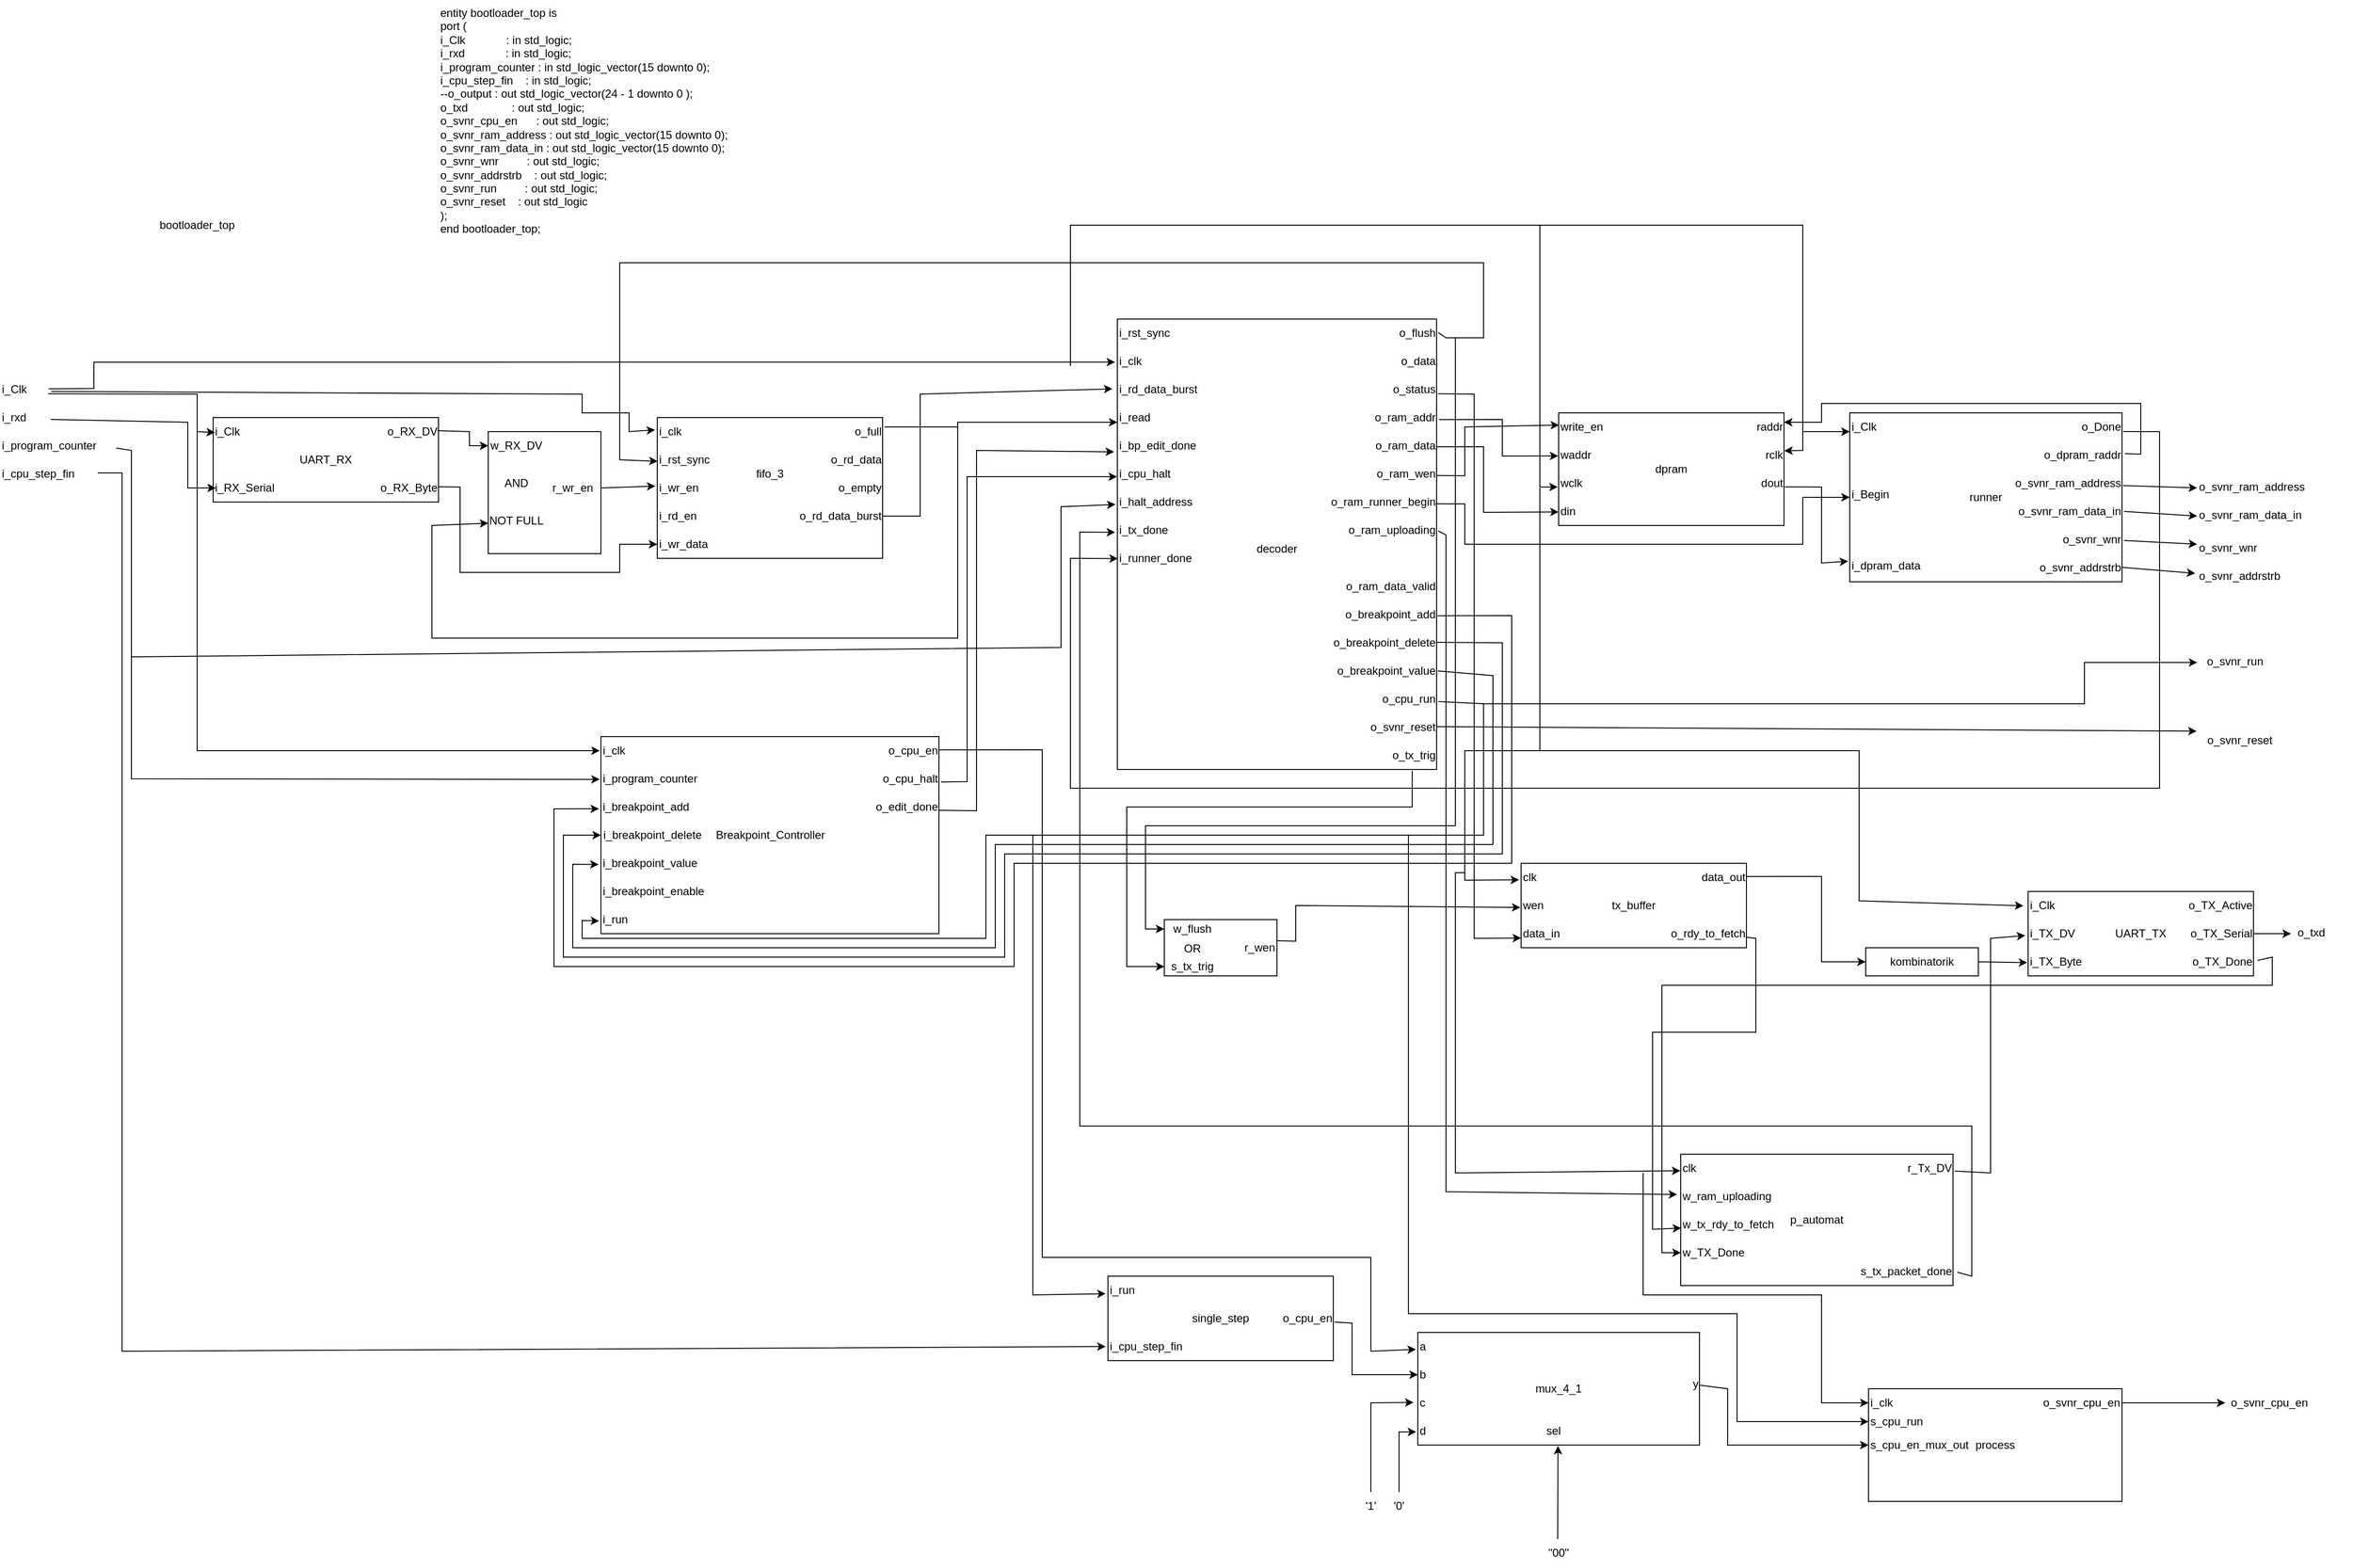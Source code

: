 <mxfile version="21.2.8" type="device">
  <diagram name="Seite-1" id="1DdBGCkQfgjVxy8bUu3-">
    <mxGraphModel dx="2920" dy="1813" grid="1" gridSize="10" guides="1" tooltips="1" connect="1" arrows="1" fold="1" page="1" pageScale="1" pageWidth="827" pageHeight="1169" math="0" shadow="0">
      <root>
        <mxCell id="0" />
        <mxCell id="1" parent="0" />
        <mxCell id="4AoaGfoRSB3ki615u3ol-68" value="p_automat" style="rounded=0;whiteSpace=wrap;html=1;" parent="1" vertex="1">
          <mxGeometry x="1810" y="1230" width="290" height="140" as="geometry" />
        </mxCell>
        <mxCell id="n0XynNMwgZ88w3417hK9-1" value="entity bootloader_top is&#xa; port (&#xa;  i_Clk             : in std_logic;&#xa;  i_rxd             : in std_logic;&#xa;  i_program_counter : in std_logic_vector(15 downto 0);&#xa;  i_cpu_step_fin    : in std_logic;&#xa;  --o_output  : out std_logic_vector(24 - 1 downto 0 );&#xa;  o_txd              : out std_logic;&#xa;  o_svnr_cpu_en      : out std_logic;&#xa;  o_svnr_ram_address : out std_logic_vector(15 downto 0);&#xa;  o_svnr_ram_data_in : out std_logic_vector(15 downto 0);&#xa;  o_svnr_wnr         : out std_logic;&#xa;  o_svnr_addrstrb    : out std_logic;&#xa;  o_svnr_run         : out std_logic;&#xa;  o_svnr_reset    : out std_logic&#xa; );&#xa;end bootloader_top;" style="text;whiteSpace=wrap;html=1;" parent="1" vertex="1">
          <mxGeometry x="487" width="340" height="270" as="geometry" />
        </mxCell>
        <mxCell id="n0XynNMwgZ88w3417hK9-3" value="i_Clk" style="text;html=1;align=left;verticalAlign=middle;resizable=0;points=[];autosize=1;strokeColor=none;fillColor=none;" parent="1" vertex="1">
          <mxGeometry x="20" y="400" width="50" height="30" as="geometry" />
        </mxCell>
        <mxCell id="n0XynNMwgZ88w3417hK9-4" value="i_rxd" style="text;html=1;align=left;verticalAlign=middle;resizable=0;points=[];autosize=1;strokeColor=none;fillColor=none;" parent="1" vertex="1">
          <mxGeometry x="20" y="430" width="50" height="30" as="geometry" />
        </mxCell>
        <mxCell id="n0XynNMwgZ88w3417hK9-5" value="i_program_counter" style="text;html=1;align=left;verticalAlign=middle;resizable=0;points=[];autosize=1;strokeColor=none;fillColor=none;" parent="1" vertex="1">
          <mxGeometry x="20" y="460" width="120" height="30" as="geometry" />
        </mxCell>
        <mxCell id="n0XynNMwgZ88w3417hK9-9" value="bootloader_top" style="text;html=1;strokeColor=none;fillColor=none;align=center;verticalAlign=middle;whiteSpace=wrap;rounded=0;" parent="1" vertex="1">
          <mxGeometry x="190" y="225" width="80" height="30" as="geometry" />
        </mxCell>
        <mxCell id="n0XynNMwgZ88w3417hK9-14" value="i_cpu_step_fin" style="text;html=1;align=left;verticalAlign=middle;resizable=0;points=[];autosize=1;strokeColor=none;fillColor=none;" parent="1" vertex="1">
          <mxGeometry x="20" y="490" width="100" height="30" as="geometry" />
        </mxCell>
        <mxCell id="U2cvYLdAaLWoxU3sf1OA-3" value="" style="rounded=0;whiteSpace=wrap;html=1;" parent="1" vertex="1">
          <mxGeometry x="247" y="445" width="240" height="90" as="geometry" />
        </mxCell>
        <mxCell id="U2cvYLdAaLWoxU3sf1OA-4" value="i_Clk" style="text;html=1;align=left;verticalAlign=middle;resizable=0;points=[];autosize=1;strokeColor=none;fillColor=none;" parent="1" vertex="1">
          <mxGeometry x="247" y="445" width="50" height="30" as="geometry" />
        </mxCell>
        <mxCell id="U2cvYLdAaLWoxU3sf1OA-5" value="i_RX_Serial" style="text;html=1;align=left;verticalAlign=middle;resizable=0;points=[];autosize=1;strokeColor=none;fillColor=none;" parent="1" vertex="1">
          <mxGeometry x="247" y="505" width="90" height="30" as="geometry" />
        </mxCell>
        <mxCell id="U2cvYLdAaLWoxU3sf1OA-6" value="o_RX_DV" style="text;html=1;align=right;verticalAlign=middle;resizable=0;points=[];autosize=1;strokeColor=none;fillColor=none;" parent="1" vertex="1">
          <mxGeometry x="407" y="445" width="80" height="30" as="geometry" />
        </mxCell>
        <mxCell id="U2cvYLdAaLWoxU3sf1OA-7" value="o_RX_Byte" style="text;html=1;align=right;verticalAlign=middle;resizable=0;points=[];autosize=1;strokeColor=none;fillColor=none;" parent="1" vertex="1">
          <mxGeometry x="407" y="505" width="80" height="30" as="geometry" />
        </mxCell>
        <mxCell id="U2cvYLdAaLWoxU3sf1OA-8" value="UART_RX" style="text;html=1;strokeColor=none;fillColor=none;align=center;verticalAlign=middle;whiteSpace=wrap;rounded=0;" parent="1" vertex="1">
          <mxGeometry x="337" y="475" width="60" height="30" as="geometry" />
        </mxCell>
        <mxCell id="U2cvYLdAaLWoxU3sf1OA-9" value="" style="endArrow=classic;html=1;rounded=0;exitX=1.027;exitY=0.656;exitDx=0;exitDy=0;exitPerimeter=0;entryX=0.04;entryY=0.533;entryDx=0;entryDy=0;entryPerimeter=0;" parent="1" source="n0XynNMwgZ88w3417hK9-3" target="U2cvYLdAaLWoxU3sf1OA-4" edge="1">
          <mxGeometry width="50" height="50" relative="1" as="geometry">
            <mxPoint x="80" y="420" as="sourcePoint" />
            <mxPoint x="240" y="416" as="targetPoint" />
            <Array as="points">
              <mxPoint x="230" y="420" />
              <mxPoint x="230" y="460" />
            </Array>
          </mxGeometry>
        </mxCell>
        <mxCell id="U2cvYLdAaLWoxU3sf1OA-10" value="" style="endArrow=classic;html=1;rounded=0;exitX=1.08;exitY=0.567;exitDx=0;exitDy=0;exitPerimeter=0;entryX=0.033;entryY=0.5;entryDx=0;entryDy=0;entryPerimeter=0;" parent="1" source="n0XynNMwgZ88w3417hK9-4" target="U2cvYLdAaLWoxU3sf1OA-5" edge="1">
          <mxGeometry width="50" height="50" relative="1" as="geometry">
            <mxPoint x="390" y="590" as="sourcePoint" />
            <mxPoint x="244" y="530" as="targetPoint" />
            <Array as="points">
              <mxPoint x="220" y="450" />
              <mxPoint x="220" y="520" />
            </Array>
          </mxGeometry>
        </mxCell>
        <mxCell id="U2cvYLdAaLWoxU3sf1OA-23" value="" style="rounded=0;whiteSpace=wrap;html=1;" parent="1" vertex="1">
          <mxGeometry x="540" y="460" width="120" height="130" as="geometry" />
        </mxCell>
        <mxCell id="U2cvYLdAaLWoxU3sf1OA-24" value="w_RX_DV" style="text;html=1;strokeColor=none;fillColor=none;align=center;verticalAlign=middle;whiteSpace=wrap;rounded=0;" parent="1" vertex="1">
          <mxGeometry x="540" y="460" width="60" height="30" as="geometry" />
        </mxCell>
        <mxCell id="U2cvYLdAaLWoxU3sf1OA-26" value="AND" style="text;html=1;strokeColor=none;fillColor=none;align=center;verticalAlign=middle;whiteSpace=wrap;rounded=0;" parent="1" vertex="1">
          <mxGeometry x="540" y="500" width="60" height="30" as="geometry" />
        </mxCell>
        <mxCell id="U2cvYLdAaLWoxU3sf1OA-27" value="NOT FULL" style="text;html=1;strokeColor=none;fillColor=none;align=center;verticalAlign=middle;whiteSpace=wrap;rounded=0;" parent="1" vertex="1">
          <mxGeometry x="540" y="540" width="60" height="30" as="geometry" />
        </mxCell>
        <mxCell id="U2cvYLdAaLWoxU3sf1OA-28" value="" style="endArrow=classic;html=1;rounded=0;exitX=0.988;exitY=0.467;exitDx=0;exitDy=0;exitPerimeter=0;entryX=0;entryY=0.5;entryDx=0;entryDy=0;" parent="1" source="U2cvYLdAaLWoxU3sf1OA-6" target="U2cvYLdAaLWoxU3sf1OA-24" edge="1">
          <mxGeometry width="50" height="50" relative="1" as="geometry">
            <mxPoint x="610" y="670" as="sourcePoint" />
            <mxPoint x="660" y="620" as="targetPoint" />
            <Array as="points">
              <mxPoint x="520" y="460" />
              <mxPoint x="520" y="475" />
            </Array>
          </mxGeometry>
        </mxCell>
        <mxCell id="U2cvYLdAaLWoxU3sf1OA-29" value="r_wr_en" style="text;html=1;strokeColor=none;fillColor=none;align=center;verticalAlign=middle;whiteSpace=wrap;rounded=0;" parent="1" vertex="1">
          <mxGeometry x="600" y="505" width="60" height="30" as="geometry" />
        </mxCell>
        <mxCell id="U2cvYLdAaLWoxU3sf1OA-30" value="" style="endArrow=classic;html=1;rounded=0;exitX=1.04;exitY=0.5;exitDx=0;exitDy=0;exitPerimeter=0;entryX=0;entryY=0.75;entryDx=0;entryDy=0;" parent="1" target="U2cvYLdAaLWoxU3sf1OA-23" edge="1">
          <mxGeometry width="50" height="50" relative="1" as="geometry">
            <mxPoint x="962" y="455" as="sourcePoint" />
            <mxPoint x="660" y="620" as="targetPoint" />
            <Array as="points">
              <mxPoint x="1040" y="455" />
              <mxPoint x="1040" y="680" />
              <mxPoint x="480" y="680" />
              <mxPoint x="480" y="560" />
            </Array>
          </mxGeometry>
        </mxCell>
        <mxCell id="U2cvYLdAaLWoxU3sf1OA-31" value="" style="endArrow=classic;html=1;rounded=0;exitX=1;exitY=0.5;exitDx=0;exitDy=0;entryX=-0.029;entryY=0.6;entryDx=0;entryDy=0;entryPerimeter=0;" parent="1" source="U2cvYLdAaLWoxU3sf1OA-29" edge="1">
          <mxGeometry width="50" height="50" relative="1" as="geometry">
            <mxPoint x="610" y="670" as="sourcePoint" />
            <mxPoint x="717.97" y="518" as="targetPoint" />
          </mxGeometry>
        </mxCell>
        <mxCell id="U2cvYLdAaLWoxU3sf1OA-33" value="" style="endArrow=classic;html=1;rounded=0;exitX=1.089;exitY=0.573;exitDx=0;exitDy=0;exitPerimeter=0;entryX=-0.047;entryY=0.437;entryDx=0;entryDy=0;entryPerimeter=0;" parent="1" source="n0XynNMwgZ88w3417hK9-3" edge="1" target="U2cvYLdAaLWoxU3sf1OA-35">
          <mxGeometry width="50" height="50" relative="1" as="geometry">
            <mxPoint x="420" y="550" as="sourcePoint" />
            <mxPoint x="717" y="452.99" as="targetPoint" />
            <Array as="points">
              <mxPoint x="640" y="420" />
              <mxPoint x="640" y="440" />
              <mxPoint x="690" y="440" />
              <mxPoint x="690" y="460" />
            </Array>
          </mxGeometry>
        </mxCell>
        <mxCell id="U2cvYLdAaLWoxU3sf1OA-34" value="" style="rounded=0;whiteSpace=wrap;html=1;" parent="1" vertex="1">
          <mxGeometry x="720" y="445" width="240" height="150" as="geometry" />
        </mxCell>
        <mxCell id="U2cvYLdAaLWoxU3sf1OA-35" value="i_clk" style="text;html=1;align=left;verticalAlign=middle;resizable=0;points=[];autosize=1;strokeColor=none;fillColor=none;" parent="1" vertex="1">
          <mxGeometry x="720" y="445" width="50" height="30" as="geometry" />
        </mxCell>
        <mxCell id="U2cvYLdAaLWoxU3sf1OA-36" value="i_rst_sync" style="text;html=1;align=left;verticalAlign=middle;resizable=0;points=[];autosize=1;strokeColor=none;fillColor=none;" parent="1" vertex="1">
          <mxGeometry x="720" y="475" width="80" height="30" as="geometry" />
        </mxCell>
        <mxCell id="U2cvYLdAaLWoxU3sf1OA-37" value="i_wr_en" style="text;html=1;align=left;verticalAlign=middle;resizable=0;points=[];autosize=1;strokeColor=none;fillColor=none;" parent="1" vertex="1">
          <mxGeometry x="720" y="505" width="70" height="30" as="geometry" />
        </mxCell>
        <mxCell id="U2cvYLdAaLWoxU3sf1OA-38" value="o_full" style="text;html=1;align=right;verticalAlign=middle;resizable=0;points=[];autosize=1;strokeColor=none;fillColor=none;" parent="1" vertex="1">
          <mxGeometry x="910" y="445" width="50" height="30" as="geometry" />
        </mxCell>
        <mxCell id="U2cvYLdAaLWoxU3sf1OA-39" value="o_rd_data" style="text;html=1;align=right;verticalAlign=middle;resizable=0;points=[];autosize=1;strokeColor=none;fillColor=none;" parent="1" vertex="1">
          <mxGeometry x="880" y="475" width="80" height="30" as="geometry" />
        </mxCell>
        <mxCell id="U2cvYLdAaLWoxU3sf1OA-40" value="o_empty" style="text;html=1;align=right;verticalAlign=middle;resizable=0;points=[];autosize=1;strokeColor=none;fillColor=none;" parent="1" vertex="1">
          <mxGeometry x="890" y="505" width="70" height="30" as="geometry" />
        </mxCell>
        <mxCell id="U2cvYLdAaLWoxU3sf1OA-41" value="fifo_3" style="text;html=1;strokeColor=none;fillColor=none;align=center;verticalAlign=middle;whiteSpace=wrap;rounded=0;" parent="1" vertex="1">
          <mxGeometry x="810" y="490" width="60" height="30" as="geometry" />
        </mxCell>
        <mxCell id="U2cvYLdAaLWoxU3sf1OA-42" value="i_rd_en" style="text;html=1;align=left;verticalAlign=middle;resizable=0;points=[];autosize=1;strokeColor=none;fillColor=none;" parent="1" vertex="1">
          <mxGeometry x="720" y="535" width="60" height="30" as="geometry" />
        </mxCell>
        <mxCell id="U2cvYLdAaLWoxU3sf1OA-43" value="o_rd_data_burst" style="text;html=1;align=right;verticalAlign=middle;resizable=0;points=[];autosize=1;strokeColor=none;fillColor=none;" parent="1" vertex="1">
          <mxGeometry x="850" y="535" width="110" height="30" as="geometry" />
        </mxCell>
        <mxCell id="U2cvYLdAaLWoxU3sf1OA-44" value="i_wr_data" style="text;html=1;align=left;verticalAlign=middle;resizable=0;points=[];autosize=1;strokeColor=none;fillColor=none;" parent="1" vertex="1">
          <mxGeometry x="720" y="565" width="80" height="30" as="geometry" />
        </mxCell>
        <mxCell id="U2cvYLdAaLWoxU3sf1OA-45" value="" style="endArrow=classic;html=1;rounded=0;exitX=1.007;exitY=0.457;exitDx=0;exitDy=0;exitPerimeter=0;entryX=0;entryY=0.5;entryDx=0;entryDy=0;entryPerimeter=0;" parent="1" source="U2cvYLdAaLWoxU3sf1OA-7" target="U2cvYLdAaLWoxU3sf1OA-44" edge="1">
          <mxGeometry width="50" height="50" relative="1" as="geometry">
            <mxPoint x="610" y="430" as="sourcePoint" />
            <mxPoint x="660" y="380" as="targetPoint" />
            <Array as="points">
              <mxPoint x="510" y="519" />
              <mxPoint x="510" y="610" />
              <mxPoint x="680" y="610" />
              <mxPoint x="680" y="580" />
            </Array>
          </mxGeometry>
        </mxCell>
        <mxCell id="U2cvYLdAaLWoxU3sf1OA-73" value="" style="group" parent="1" vertex="1" connectable="0">
          <mxGeometry x="1210" y="340" width="340" height="480" as="geometry" />
        </mxCell>
        <mxCell id="U2cvYLdAaLWoxU3sf1OA-46" value="" style="rounded=0;whiteSpace=wrap;html=1;" parent="U2cvYLdAaLWoxU3sf1OA-73" vertex="1">
          <mxGeometry width="340" height="480" as="geometry" />
        </mxCell>
        <mxCell id="U2cvYLdAaLWoxU3sf1OA-47" value="i_rst_sync" style="text;html=1;align=left;verticalAlign=middle;resizable=0;points=[];autosize=1;strokeColor=none;fillColor=none;" parent="U2cvYLdAaLWoxU3sf1OA-73" vertex="1">
          <mxGeometry width="80" height="30" as="geometry" />
        </mxCell>
        <mxCell id="U2cvYLdAaLWoxU3sf1OA-48" value="i_clk" style="text;html=1;align=left;verticalAlign=middle;resizable=0;points=[];autosize=1;strokeColor=none;fillColor=none;" parent="U2cvYLdAaLWoxU3sf1OA-73" vertex="1">
          <mxGeometry y="30" width="50" height="30" as="geometry" />
        </mxCell>
        <mxCell id="U2cvYLdAaLWoxU3sf1OA-49" value="i_rd_data_burst" style="text;html=1;align=left;verticalAlign=middle;resizable=0;points=[];autosize=1;strokeColor=none;fillColor=none;" parent="U2cvYLdAaLWoxU3sf1OA-73" vertex="1">
          <mxGeometry y="60" width="110" height="30" as="geometry" />
        </mxCell>
        <mxCell id="U2cvYLdAaLWoxU3sf1OA-50" value="o_flush" style="text;html=1;align=right;verticalAlign=middle;resizable=0;points=[];autosize=1;strokeColor=none;fillColor=none;" parent="U2cvYLdAaLWoxU3sf1OA-73" vertex="1">
          <mxGeometry x="280" width="60" height="30" as="geometry" />
        </mxCell>
        <mxCell id="U2cvYLdAaLWoxU3sf1OA-51" value="o_data" style="text;html=1;align=right;verticalAlign=middle;resizable=0;points=[];autosize=1;strokeColor=none;fillColor=none;" parent="U2cvYLdAaLWoxU3sf1OA-73" vertex="1">
          <mxGeometry x="280" y="30" width="60" height="30" as="geometry" />
        </mxCell>
        <mxCell id="U2cvYLdAaLWoxU3sf1OA-52" value="o_status" style="text;html=1;align=right;verticalAlign=middle;resizable=0;points=[];autosize=1;strokeColor=none;fillColor=none;" parent="U2cvYLdAaLWoxU3sf1OA-73" vertex="1">
          <mxGeometry x="270" y="60" width="70" height="30" as="geometry" />
        </mxCell>
        <mxCell id="U2cvYLdAaLWoxU3sf1OA-53" value="decoder" style="text;html=1;strokeColor=none;fillColor=none;align=center;verticalAlign=middle;whiteSpace=wrap;rounded=0;" parent="U2cvYLdAaLWoxU3sf1OA-73" vertex="1">
          <mxGeometry x="140" y="230" width="60" height="30" as="geometry" />
        </mxCell>
        <mxCell id="U2cvYLdAaLWoxU3sf1OA-54" value="i_read" style="text;html=1;align=left;verticalAlign=middle;resizable=0;points=[];autosize=1;strokeColor=none;fillColor=none;" parent="U2cvYLdAaLWoxU3sf1OA-73" vertex="1">
          <mxGeometry y="90" width="60" height="30" as="geometry" />
        </mxCell>
        <mxCell id="U2cvYLdAaLWoxU3sf1OA-55" value="i_bp_edit_done" style="text;html=1;align=left;verticalAlign=middle;resizable=0;points=[];autosize=1;strokeColor=none;fillColor=none;" parent="U2cvYLdAaLWoxU3sf1OA-73" vertex="1">
          <mxGeometry y="120" width="110" height="30" as="geometry" />
        </mxCell>
        <mxCell id="U2cvYLdAaLWoxU3sf1OA-56" value="i_cpu_halt" style="text;html=1;align=left;verticalAlign=middle;resizable=0;points=[];autosize=1;strokeColor=none;fillColor=none;" parent="U2cvYLdAaLWoxU3sf1OA-73" vertex="1">
          <mxGeometry y="150" width="80" height="30" as="geometry" />
        </mxCell>
        <mxCell id="U2cvYLdAaLWoxU3sf1OA-57" value="i_halt_address" style="text;html=1;align=left;verticalAlign=middle;resizable=0;points=[];autosize=1;strokeColor=none;fillColor=none;" parent="U2cvYLdAaLWoxU3sf1OA-73" vertex="1">
          <mxGeometry y="180" width="100" height="30" as="geometry" />
        </mxCell>
        <mxCell id="U2cvYLdAaLWoxU3sf1OA-58" value="i_tx_done" style="text;html=1;align=left;verticalAlign=middle;resizable=0;points=[];autosize=1;strokeColor=none;fillColor=none;" parent="U2cvYLdAaLWoxU3sf1OA-73" vertex="1">
          <mxGeometry y="210" width="80" height="30" as="geometry" />
        </mxCell>
        <mxCell id="U2cvYLdAaLWoxU3sf1OA-59" value="o_ram_addr" style="text;html=1;align=right;verticalAlign=middle;resizable=0;points=[];autosize=1;strokeColor=none;fillColor=none;" parent="U2cvYLdAaLWoxU3sf1OA-73" vertex="1">
          <mxGeometry x="250" y="90" width="90" height="30" as="geometry" />
        </mxCell>
        <mxCell id="U2cvYLdAaLWoxU3sf1OA-60" value="o_ram_data" style="text;html=1;align=right;verticalAlign=middle;resizable=0;points=[];autosize=1;strokeColor=none;fillColor=none;" parent="U2cvYLdAaLWoxU3sf1OA-73" vertex="1">
          <mxGeometry x="250" y="120" width="90" height="30" as="geometry" />
        </mxCell>
        <mxCell id="U2cvYLdAaLWoxU3sf1OA-61" value="o_ram_wen" style="text;html=1;align=right;verticalAlign=middle;resizable=0;points=[];autosize=1;strokeColor=none;fillColor=none;" parent="U2cvYLdAaLWoxU3sf1OA-73" vertex="1">
          <mxGeometry x="250" y="150" width="90" height="30" as="geometry" />
        </mxCell>
        <mxCell id="U2cvYLdAaLWoxU3sf1OA-62" value="o_ram_runner_begin" style="text;html=1;align=right;verticalAlign=middle;resizable=0;points=[];autosize=1;strokeColor=none;fillColor=none;" parent="U2cvYLdAaLWoxU3sf1OA-73" vertex="1">
          <mxGeometry x="210" y="180" width="130" height="30" as="geometry" />
        </mxCell>
        <mxCell id="U2cvYLdAaLWoxU3sf1OA-63" value="o_ram_uploading" style="text;html=1;align=right;verticalAlign=middle;resizable=0;points=[];autosize=1;strokeColor=none;fillColor=none;" parent="U2cvYLdAaLWoxU3sf1OA-73" vertex="1">
          <mxGeometry x="220" y="210" width="120" height="30" as="geometry" />
        </mxCell>
        <mxCell id="U2cvYLdAaLWoxU3sf1OA-65" value="o_ram_data_valid" style="text;html=1;align=right;verticalAlign=middle;resizable=0;points=[];autosize=1;strokeColor=none;fillColor=none;" parent="U2cvYLdAaLWoxU3sf1OA-73" vertex="1">
          <mxGeometry x="220" y="270" width="120" height="30" as="geometry" />
        </mxCell>
        <mxCell id="U2cvYLdAaLWoxU3sf1OA-66" value="o_breakpoint_add" style="text;html=1;align=right;verticalAlign=middle;resizable=0;points=[];autosize=1;strokeColor=none;fillColor=none;" parent="U2cvYLdAaLWoxU3sf1OA-73" vertex="1">
          <mxGeometry x="220" y="300" width="120" height="30" as="geometry" />
        </mxCell>
        <mxCell id="U2cvYLdAaLWoxU3sf1OA-67" value="i_runner_done" style="text;html=1;align=left;verticalAlign=middle;resizable=0;points=[];autosize=1;strokeColor=none;fillColor=none;" parent="U2cvYLdAaLWoxU3sf1OA-73" vertex="1">
          <mxGeometry y="240" width="100" height="30" as="geometry" />
        </mxCell>
        <mxCell id="U2cvYLdAaLWoxU3sf1OA-68" value="o_breakpoint_delete" style="text;html=1;align=right;verticalAlign=middle;resizable=0;points=[];autosize=1;strokeColor=none;fillColor=none;" parent="U2cvYLdAaLWoxU3sf1OA-73" vertex="1">
          <mxGeometry x="210" y="330" width="130" height="30" as="geometry" />
        </mxCell>
        <mxCell id="U2cvYLdAaLWoxU3sf1OA-69" value="o_breakpoint_value" style="text;html=1;align=right;verticalAlign=middle;resizable=0;points=[];autosize=1;strokeColor=none;fillColor=none;" parent="U2cvYLdAaLWoxU3sf1OA-73" vertex="1">
          <mxGeometry x="210" y="360" width="130" height="30" as="geometry" />
        </mxCell>
        <mxCell id="U2cvYLdAaLWoxU3sf1OA-70" value="o_cpu_run" style="text;html=1;align=right;verticalAlign=middle;resizable=0;points=[];autosize=1;strokeColor=none;fillColor=none;" parent="U2cvYLdAaLWoxU3sf1OA-73" vertex="1">
          <mxGeometry x="260" y="390" width="80" height="30" as="geometry" />
        </mxCell>
        <mxCell id="U2cvYLdAaLWoxU3sf1OA-71" value="o_svnr_reset" style="text;html=1;align=right;verticalAlign=middle;resizable=0;points=[];autosize=1;strokeColor=none;fillColor=none;" parent="U2cvYLdAaLWoxU3sf1OA-73" vertex="1">
          <mxGeometry x="250" y="420" width="90" height="30" as="geometry" />
        </mxCell>
        <mxCell id="U2cvYLdAaLWoxU3sf1OA-72" value="o_tx_trig" style="text;html=1;align=right;verticalAlign=middle;resizable=0;points=[];autosize=1;strokeColor=none;fillColor=none;" parent="U2cvYLdAaLWoxU3sf1OA-73" vertex="1">
          <mxGeometry x="270" y="450" width="70" height="30" as="geometry" />
        </mxCell>
        <mxCell id="U2cvYLdAaLWoxU3sf1OA-74" value="" style="endArrow=classic;html=1;rounded=0;exitX=1.037;exitY=0.481;exitDx=0;exitDy=0;exitPerimeter=0;entryX=-0.049;entryY=0.529;entryDx=0;entryDy=0;entryPerimeter=0;" parent="1" source="n0XynNMwgZ88w3417hK9-3" target="U2cvYLdAaLWoxU3sf1OA-48" edge="1">
          <mxGeometry width="50" height="50" relative="1" as="geometry">
            <mxPoint x="480" y="600" as="sourcePoint" />
            <mxPoint x="1040" y="414" as="targetPoint" />
            <Array as="points">
              <mxPoint x="120" y="414" />
              <mxPoint x="120" y="386" />
            </Array>
          </mxGeometry>
        </mxCell>
        <mxCell id="U2cvYLdAaLWoxU3sf1OA-75" value="" style="endArrow=classic;html=1;rounded=0;exitX=1.031;exitY=0.481;exitDx=0;exitDy=0;exitPerimeter=0;entryX=0.005;entryY=0.552;entryDx=0;entryDy=0;entryPerimeter=0;" parent="1" source="U2cvYLdAaLWoxU3sf1OA-50" target="U2cvYLdAaLWoxU3sf1OA-36" edge="1">
          <mxGeometry width="50" height="50" relative="1" as="geometry">
            <mxPoint x="1030" y="600" as="sourcePoint" />
            <mxPoint x="1080" y="550" as="targetPoint" />
            <Array as="points">
              <mxPoint x="1560" y="360" />
              <mxPoint x="1600" y="360" />
              <mxPoint x="1600" y="280" />
              <mxPoint x="680" y="280" />
              <mxPoint x="680" y="490" />
            </Array>
          </mxGeometry>
        </mxCell>
        <mxCell id="U2cvYLdAaLWoxU3sf1OA-76" value="" style="endArrow=classic;html=1;rounded=0;entryX=-0.048;entryY=0.481;entryDx=0;entryDy=0;entryPerimeter=0;" parent="1" target="U2cvYLdAaLWoxU3sf1OA-49" edge="1">
          <mxGeometry width="50" height="50" relative="1" as="geometry">
            <mxPoint x="960" y="550" as="sourcePoint" />
            <mxPoint x="1080" y="550" as="targetPoint" />
            <Array as="points">
              <mxPoint x="1000" y="550" />
              <mxPoint x="1000" y="420" />
            </Array>
          </mxGeometry>
        </mxCell>
        <mxCell id="U2cvYLdAaLWoxU3sf1OA-78" value="" style="endArrow=classic;html=1;rounded=0;" parent="1" edge="1">
          <mxGeometry width="50" height="50" relative="1" as="geometry">
            <mxPoint x="1040" y="460" as="sourcePoint" />
            <mxPoint x="1210" y="450" as="targetPoint" />
            <Array as="points">
              <mxPoint x="1040" y="450" />
            </Array>
          </mxGeometry>
        </mxCell>
        <mxCell id="4AoaGfoRSB3ki615u3ol-1" value="" style="rounded=0;whiteSpace=wrap;html=1;" parent="1" vertex="1">
          <mxGeometry x="1680" y="440" width="240" height="120" as="geometry" />
        </mxCell>
        <mxCell id="4AoaGfoRSB3ki615u3ol-2" value="write_en" style="text;html=1;align=left;verticalAlign=middle;resizable=0;points=[];autosize=1;strokeColor=none;fillColor=none;" parent="1" vertex="1">
          <mxGeometry x="1680" y="440" width="70" height="30" as="geometry" />
        </mxCell>
        <mxCell id="4AoaGfoRSB3ki615u3ol-3" value="waddr" style="text;html=1;align=left;verticalAlign=middle;resizable=0;points=[];autosize=1;strokeColor=none;fillColor=none;" parent="1" vertex="1">
          <mxGeometry x="1680" y="470" width="60" height="30" as="geometry" />
        </mxCell>
        <mxCell id="4AoaGfoRSB3ki615u3ol-4" value="wclk" style="text;html=1;align=left;verticalAlign=middle;resizable=0;points=[];autosize=1;strokeColor=none;fillColor=none;" parent="1" vertex="1">
          <mxGeometry x="1680" y="500" width="50" height="30" as="geometry" />
        </mxCell>
        <mxCell id="4AoaGfoRSB3ki615u3ol-5" value="raddr" style="text;html=1;align=right;verticalAlign=middle;resizable=0;points=[];autosize=1;strokeColor=none;fillColor=none;" parent="1" vertex="1">
          <mxGeometry x="1870" y="440" width="50" height="30" as="geometry" />
        </mxCell>
        <mxCell id="4AoaGfoRSB3ki615u3ol-6" value="rclk" style="text;html=1;align=right;verticalAlign=middle;resizable=0;points=[];autosize=1;strokeColor=none;fillColor=none;" parent="1" vertex="1">
          <mxGeometry x="1880" y="470" width="40" height="30" as="geometry" />
        </mxCell>
        <mxCell id="4AoaGfoRSB3ki615u3ol-7" value="dout" style="text;html=1;align=right;verticalAlign=middle;resizable=0;points=[];autosize=1;strokeColor=none;fillColor=none;" parent="1" vertex="1">
          <mxGeometry x="1870" y="500" width="50" height="30" as="geometry" />
        </mxCell>
        <mxCell id="4AoaGfoRSB3ki615u3ol-8" value="dpram" style="text;html=1;strokeColor=none;fillColor=none;align=center;verticalAlign=middle;whiteSpace=wrap;rounded=0;" parent="1" vertex="1">
          <mxGeometry x="1770" y="485" width="60" height="30" as="geometry" />
        </mxCell>
        <mxCell id="4AoaGfoRSB3ki615u3ol-9" value="din" style="text;html=1;align=left;verticalAlign=middle;resizable=0;points=[];autosize=1;strokeColor=none;fillColor=none;" parent="1" vertex="1">
          <mxGeometry x="1680" y="530" width="40" height="30" as="geometry" />
        </mxCell>
        <mxCell id="4AoaGfoRSB3ki615u3ol-10" value="" style="endArrow=classic;html=1;rounded=0;exitX=0.998;exitY=0.559;exitDx=0;exitDy=0;exitPerimeter=0;entryX=0.006;entryY=0.433;entryDx=0;entryDy=0;entryPerimeter=0;" parent="1" source="U2cvYLdAaLWoxU3sf1OA-61" target="4AoaGfoRSB3ki615u3ol-2" edge="1">
          <mxGeometry width="50" height="50" relative="1" as="geometry">
            <mxPoint x="1590" y="600" as="sourcePoint" />
            <mxPoint x="1640" y="550" as="targetPoint" />
            <Array as="points">
              <mxPoint x="1580" y="507" />
              <mxPoint x="1580" y="455" />
            </Array>
          </mxGeometry>
        </mxCell>
        <mxCell id="4AoaGfoRSB3ki615u3ol-11" value="" style="endArrow=classic;html=1;rounded=0;entryX=0;entryY=0.52;entryDx=0;entryDy=0;entryPerimeter=0;exitX=1;exitY=0.539;exitDx=0;exitDy=0;exitPerimeter=0;" parent="1" source="U2cvYLdAaLWoxU3sf1OA-60" target="4AoaGfoRSB3ki615u3ol-9" edge="1">
          <mxGeometry width="50" height="50" relative="1" as="geometry">
            <mxPoint x="1604" y="585" as="sourcePoint" />
            <mxPoint x="1654" y="535" as="targetPoint" />
            <Array as="points">
              <mxPoint x="1600" y="476" />
              <mxPoint x="1600" y="546" />
            </Array>
          </mxGeometry>
        </mxCell>
        <mxCell id="4AoaGfoRSB3ki615u3ol-12" value="" style="endArrow=classic;html=1;rounded=0;entryX=-0.02;entryY=0.633;entryDx=0;entryDy=0;entryPerimeter=0;" parent="1" target="4AoaGfoRSB3ki615u3ol-4" edge="1">
          <mxGeometry width="50" height="50" relative="1" as="geometry">
            <mxPoint x="1160" y="390" as="sourcePoint" />
            <mxPoint x="1630" y="350" as="targetPoint" />
            <Array as="points">
              <mxPoint x="1160" y="240" />
              <mxPoint x="1660" y="240" />
              <mxPoint x="1660" y="519" />
            </Array>
          </mxGeometry>
        </mxCell>
        <mxCell id="4AoaGfoRSB3ki615u3ol-14" value="" style="endArrow=classic;html=1;rounded=0;entryX=1.007;entryY=0.346;entryDx=0;entryDy=0;entryPerimeter=0;" parent="1" target="4AoaGfoRSB3ki615u3ol-6" edge="1">
          <mxGeometry width="50" height="50" relative="1" as="geometry">
            <mxPoint x="1660" y="240" as="sourcePoint" />
            <mxPoint x="1930" y="484" as="targetPoint" />
            <Array as="points">
              <mxPoint x="1940" y="240" />
              <mxPoint x="1940" y="480" />
            </Array>
          </mxGeometry>
        </mxCell>
        <mxCell id="4AoaGfoRSB3ki615u3ol-15" value="" style="endArrow=classic;html=1;rounded=0;exitX=1.028;exitY=0.569;exitDx=0;exitDy=0;exitPerimeter=0;entryX=-0.007;entryY=0.529;entryDx=0;entryDy=0;entryPerimeter=0;" parent="1" source="U2cvYLdAaLWoxU3sf1OA-59" target="4AoaGfoRSB3ki615u3ol-3" edge="1">
          <mxGeometry width="50" height="50" relative="1" as="geometry">
            <mxPoint x="1580" y="600" as="sourcePoint" />
            <mxPoint x="1630" y="550" as="targetPoint" />
            <Array as="points">
              <mxPoint x="1620" y="447" />
              <mxPoint x="1620" y="486" />
            </Array>
          </mxGeometry>
        </mxCell>
        <mxCell id="4AoaGfoRSB3ki615u3ol-27" value="" style="group" parent="1" vertex="1" connectable="0">
          <mxGeometry x="1990" y="440" width="290" height="180" as="geometry" />
        </mxCell>
        <mxCell id="4AoaGfoRSB3ki615u3ol-16" value="" style="rounded=0;whiteSpace=wrap;html=1;" parent="4AoaGfoRSB3ki615u3ol-27" vertex="1">
          <mxGeometry width="290" height="180" as="geometry" />
        </mxCell>
        <mxCell id="4AoaGfoRSB3ki615u3ol-17" value="i_Clk" style="text;html=1;align=left;verticalAlign=middle;resizable=0;points=[];autosize=1;strokeColor=none;fillColor=none;" parent="4AoaGfoRSB3ki615u3ol-27" vertex="1">
          <mxGeometry width="50" height="30" as="geometry" />
        </mxCell>
        <mxCell id="4AoaGfoRSB3ki615u3ol-18" value="i_Begin" style="text;html=1;align=left;verticalAlign=middle;resizable=0;points=[];autosize=1;strokeColor=none;fillColor=none;" parent="4AoaGfoRSB3ki615u3ol-27" vertex="1">
          <mxGeometry y="72" width="60" height="30" as="geometry" />
        </mxCell>
        <mxCell id="4AoaGfoRSB3ki615u3ol-19" value="i_dpram_data" style="text;html=1;align=left;verticalAlign=middle;resizable=0;points=[];autosize=1;strokeColor=none;fillColor=none;" parent="4AoaGfoRSB3ki615u3ol-27" vertex="1">
          <mxGeometry y="148" width="100" height="30" as="geometry" />
        </mxCell>
        <mxCell id="4AoaGfoRSB3ki615u3ol-20" value="o_Done" style="text;html=1;align=right;verticalAlign=middle;resizable=0;points=[];autosize=1;strokeColor=none;fillColor=none;" parent="4AoaGfoRSB3ki615u3ol-27" vertex="1">
          <mxGeometry x="220" width="70" height="30" as="geometry" />
        </mxCell>
        <mxCell id="4AoaGfoRSB3ki615u3ol-21" value="o_dpram_raddr" style="text;html=1;align=right;verticalAlign=middle;resizable=0;points=[];autosize=1;strokeColor=none;fillColor=none;" parent="4AoaGfoRSB3ki615u3ol-27" vertex="1">
          <mxGeometry x="180" y="30" width="110" height="30" as="geometry" />
        </mxCell>
        <mxCell id="4AoaGfoRSB3ki615u3ol-22" value="o_svnr_ram_address" style="text;html=1;align=right;verticalAlign=middle;resizable=0;points=[];autosize=1;strokeColor=none;fillColor=none;" parent="4AoaGfoRSB3ki615u3ol-27" vertex="1">
          <mxGeometry x="150" y="60" width="140" height="30" as="geometry" />
        </mxCell>
        <mxCell id="4AoaGfoRSB3ki615u3ol-23" value="runner" style="text;html=1;strokeColor=none;fillColor=none;align=center;verticalAlign=middle;whiteSpace=wrap;rounded=0;" parent="4AoaGfoRSB3ki615u3ol-27" vertex="1">
          <mxGeometry x="115" y="75" width="60" height="30" as="geometry" />
        </mxCell>
        <mxCell id="4AoaGfoRSB3ki615u3ol-24" value="o_svnr_ram_data_in" style="text;html=1;align=right;verticalAlign=middle;resizable=0;points=[];autosize=1;strokeColor=none;fillColor=none;" parent="4AoaGfoRSB3ki615u3ol-27" vertex="1">
          <mxGeometry x="160" y="90" width="130" height="30" as="geometry" />
        </mxCell>
        <mxCell id="4AoaGfoRSB3ki615u3ol-25" value="o_svnr_wnr" style="text;html=1;align=right;verticalAlign=middle;resizable=0;points=[];autosize=1;strokeColor=none;fillColor=none;" parent="4AoaGfoRSB3ki615u3ol-27" vertex="1">
          <mxGeometry x="200" y="120" width="90" height="30" as="geometry" />
        </mxCell>
        <mxCell id="4AoaGfoRSB3ki615u3ol-26" value="o_svnr_addrstrb" style="text;html=1;align=right;verticalAlign=middle;resizable=0;points=[];autosize=1;strokeColor=none;fillColor=none;" parent="4AoaGfoRSB3ki615u3ol-27" vertex="1">
          <mxGeometry x="180" y="150" width="110" height="30" as="geometry" />
        </mxCell>
        <mxCell id="4AoaGfoRSB3ki615u3ol-28" value="" style="endArrow=classic;html=1;rounded=0;exitX=1.029;exitY=0.451;exitDx=0;exitDy=0;exitPerimeter=0;" parent="1" source="4AoaGfoRSB3ki615u3ol-21" edge="1">
          <mxGeometry width="50" height="50" relative="1" as="geometry">
            <mxPoint x="1970" y="450" as="sourcePoint" />
            <mxPoint x="1920" y="450" as="targetPoint" />
            <Array as="points">
              <mxPoint x="2300" y="484" />
              <mxPoint x="2300" y="430" />
              <mxPoint x="1960" y="430" />
              <mxPoint x="1960" y="450" />
            </Array>
          </mxGeometry>
        </mxCell>
        <mxCell id="4AoaGfoRSB3ki615u3ol-29" value="" style="endArrow=classic;html=1;rounded=0;exitX=1.023;exitY=0.629;exitDx=0;exitDy=0;exitPerimeter=0;entryX=-0.017;entryY=0.338;entryDx=0;entryDy=0;entryPerimeter=0;" parent="1" source="4AoaGfoRSB3ki615u3ol-7" target="4AoaGfoRSB3ki615u3ol-19" edge="1">
          <mxGeometry width="50" height="50" relative="1" as="geometry">
            <mxPoint x="1990" y="590" as="sourcePoint" />
            <mxPoint x="2040" y="540" as="targetPoint" />
            <Array as="points">
              <mxPoint x="1960" y="519" />
              <mxPoint x="1960" y="600" />
            </Array>
          </mxGeometry>
        </mxCell>
        <mxCell id="4AoaGfoRSB3ki615u3ol-30" value="" style="endArrow=classic;html=1;rounded=0;entryX=0;entryY=0.667;entryDx=0;entryDy=0;entryPerimeter=0;" parent="1" target="4AoaGfoRSB3ki615u3ol-17" edge="1">
          <mxGeometry width="50" height="50" relative="1" as="geometry">
            <mxPoint x="1940" y="460" as="sourcePoint" />
            <mxPoint x="2040" y="540" as="targetPoint" />
          </mxGeometry>
        </mxCell>
        <mxCell id="4AoaGfoRSB3ki615u3ol-31" value="" style="endArrow=classic;html=1;rounded=0;exitX=0.992;exitY=0.562;exitDx=0;exitDy=0;exitPerimeter=0;entryX=0;entryY=0.5;entryDx=0;entryDy=0;" parent="1" source="U2cvYLdAaLWoxU3sf1OA-62" target="4AoaGfoRSB3ki615u3ol-16" edge="1">
          <mxGeometry width="50" height="50" relative="1" as="geometry">
            <mxPoint x="1700" y="650" as="sourcePoint" />
            <mxPoint x="1750" y="600" as="targetPoint" />
            <Array as="points">
              <mxPoint x="1580" y="537" />
              <mxPoint x="1580" y="580" />
              <mxPoint x="1940" y="580" />
              <mxPoint x="1940" y="530" />
            </Array>
          </mxGeometry>
        </mxCell>
        <mxCell id="4AoaGfoRSB3ki615u3ol-32" value="" style="endArrow=classic;html=1;rounded=0;exitX=1.018;exitY=0.664;exitDx=0;exitDy=0;exitPerimeter=0;entryX=0.005;entryY=0.51;entryDx=0;entryDy=0;entryPerimeter=0;" parent="1" source="4AoaGfoRSB3ki615u3ol-20" target="U2cvYLdAaLWoxU3sf1OA-67" edge="1">
          <mxGeometry width="50" height="50" relative="1" as="geometry">
            <mxPoint x="1700" y="650" as="sourcePoint" />
            <mxPoint x="2360" y="460" as="targetPoint" />
            <Array as="points">
              <mxPoint x="2320" y="460" />
              <mxPoint x="2320" y="840" />
              <mxPoint x="1160" y="840" />
              <mxPoint x="1160" y="595" />
            </Array>
          </mxGeometry>
        </mxCell>
        <mxCell id="4AoaGfoRSB3ki615u3ol-41" value="" style="group" parent="1" vertex="1" connectable="0">
          <mxGeometry x="2180" y="950" width="240" height="90" as="geometry" />
        </mxCell>
        <mxCell id="4AoaGfoRSB3ki615u3ol-33" value="" style="rounded=0;whiteSpace=wrap;html=1;" parent="4AoaGfoRSB3ki615u3ol-41" vertex="1">
          <mxGeometry width="240" height="90" as="geometry" />
        </mxCell>
        <mxCell id="4AoaGfoRSB3ki615u3ol-34" value="i_Clk" style="text;html=1;align=left;verticalAlign=middle;resizable=0;points=[];autosize=1;strokeColor=none;fillColor=none;" parent="4AoaGfoRSB3ki615u3ol-41" vertex="1">
          <mxGeometry width="50" height="30" as="geometry" />
        </mxCell>
        <mxCell id="4AoaGfoRSB3ki615u3ol-35" value="i_TX_DV" style="text;html=1;align=left;verticalAlign=middle;resizable=0;points=[];autosize=1;strokeColor=none;fillColor=none;" parent="4AoaGfoRSB3ki615u3ol-41" vertex="1">
          <mxGeometry y="30" width="70" height="30" as="geometry" />
        </mxCell>
        <mxCell id="4AoaGfoRSB3ki615u3ol-36" value="i_TX_Byte" style="text;html=1;align=left;verticalAlign=middle;resizable=0;points=[];autosize=1;strokeColor=none;fillColor=none;" parent="4AoaGfoRSB3ki615u3ol-41" vertex="1">
          <mxGeometry y="60" width="80" height="30" as="geometry" />
        </mxCell>
        <mxCell id="4AoaGfoRSB3ki615u3ol-37" value="o_TX_Active" style="text;html=1;align=right;verticalAlign=middle;resizable=0;points=[];autosize=1;strokeColor=none;fillColor=none;" parent="4AoaGfoRSB3ki615u3ol-41" vertex="1">
          <mxGeometry x="150" width="90" height="30" as="geometry" />
        </mxCell>
        <mxCell id="4AoaGfoRSB3ki615u3ol-38" value="o_TX_Serial" style="text;html=1;align=right;verticalAlign=middle;resizable=0;points=[];autosize=1;strokeColor=none;fillColor=none;" parent="4AoaGfoRSB3ki615u3ol-41" vertex="1">
          <mxGeometry x="150" y="30" width="90" height="30" as="geometry" />
        </mxCell>
        <mxCell id="4AoaGfoRSB3ki615u3ol-39" value="&amp;nbsp; &amp;nbsp; o_TX_Done" style="text;html=1;align=right;verticalAlign=middle;resizable=0;points=[];autosize=1;strokeColor=none;fillColor=none;" parent="4AoaGfoRSB3ki615u3ol-41" vertex="1">
          <mxGeometry x="140" y="60" width="100" height="30" as="geometry" />
        </mxCell>
        <mxCell id="4AoaGfoRSB3ki615u3ol-40" value="UART_TX" style="text;html=1;strokeColor=none;fillColor=none;align=center;verticalAlign=middle;whiteSpace=wrap;rounded=0;" parent="4AoaGfoRSB3ki615u3ol-41" vertex="1">
          <mxGeometry x="90" y="30" width="60" height="30" as="geometry" />
        </mxCell>
        <mxCell id="4AoaGfoRSB3ki615u3ol-43" value="o_txd" style="text;whiteSpace=wrap;html=1;" parent="1" vertex="1">
          <mxGeometry x="2465" y="980" width="60" height="40" as="geometry" />
        </mxCell>
        <mxCell id="4AoaGfoRSB3ki615u3ol-44" value="" style="endArrow=classic;html=1;rounded=0;exitX=1.004;exitY=0.499;exitDx=0;exitDy=0;exitPerimeter=0;" parent="1" source="4AoaGfoRSB3ki615u3ol-38" edge="1">
          <mxGeometry width="50" height="50" relative="1" as="geometry">
            <mxPoint x="2220" y="920" as="sourcePoint" />
            <mxPoint x="2460" y="995" as="targetPoint" />
          </mxGeometry>
        </mxCell>
        <mxCell id="4AoaGfoRSB3ki615u3ol-45" value="" style="endArrow=classic;html=1;rounded=0;exitX=1.009;exitY=0.583;exitDx=0;exitDy=0;exitPerimeter=0;" parent="1" source="4AoaGfoRSB3ki615u3ol-22" edge="1">
          <mxGeometry width="50" height="50" relative="1" as="geometry">
            <mxPoint x="2180" y="720" as="sourcePoint" />
            <mxPoint x="2360" y="520" as="targetPoint" />
          </mxGeometry>
        </mxCell>
        <mxCell id="4AoaGfoRSB3ki615u3ol-46" value="o_svnr_ram_address" style="text;whiteSpace=wrap;html=1;" parent="1" vertex="1">
          <mxGeometry x="2360" y="505" width="115" height="25" as="geometry" />
        </mxCell>
        <mxCell id="4AoaGfoRSB3ki615u3ol-47" value="o_svnr_ram_data_in" style="text;whiteSpace=wrap;html=1;" parent="1" vertex="1">
          <mxGeometry x="2360" y="535" width="120" height="25" as="geometry" />
        </mxCell>
        <mxCell id="4AoaGfoRSB3ki615u3ol-48" value="" style="endArrow=classic;html=1;rounded=0;exitX=1.017;exitY=0.5;exitDx=0;exitDy=0;exitPerimeter=0;" parent="1" source="4AoaGfoRSB3ki615u3ol-24" edge="1">
          <mxGeometry width="50" height="50" relative="1" as="geometry">
            <mxPoint x="2291" y="550" as="sourcePoint" />
            <mxPoint x="2360" y="550" as="targetPoint" />
          </mxGeometry>
        </mxCell>
        <mxCell id="4AoaGfoRSB3ki615u3ol-49" value="o_svnr_wnr" style="text;whiteSpace=wrap;html=1;" parent="1" vertex="1">
          <mxGeometry x="2360" y="570" width="100" height="30" as="geometry" />
        </mxCell>
        <mxCell id="4AoaGfoRSB3ki615u3ol-50" value="" style="endArrow=classic;html=1;rounded=0;exitX=1.025;exitY=0.534;exitDx=0;exitDy=0;exitPerimeter=0;" parent="1" source="4AoaGfoRSB3ki615u3ol-25" edge="1">
          <mxGeometry width="50" height="50" relative="1" as="geometry">
            <mxPoint x="2292" y="555" as="sourcePoint" />
            <mxPoint x="2360" y="580" as="targetPoint" />
          </mxGeometry>
        </mxCell>
        <mxCell id="4AoaGfoRSB3ki615u3ol-51" value="o_svnr_addrstrb" style="text;whiteSpace=wrap;html=1;" parent="1" vertex="1">
          <mxGeometry x="2360" y="600" width="95" height="30" as="geometry" />
        </mxCell>
        <mxCell id="4AoaGfoRSB3ki615u3ol-52" value="" style="endArrow=classic;html=1;rounded=0;exitX=1.002;exitY=0.489;exitDx=0;exitDy=0;exitPerimeter=0;entryX=-0.021;entryY=0.367;entryDx=0;entryDy=0;entryPerimeter=0;" parent="1" source="4AoaGfoRSB3ki615u3ol-26" target="4AoaGfoRSB3ki615u3ol-51" edge="1">
          <mxGeometry width="50" height="50" relative="1" as="geometry">
            <mxPoint x="2270" y="680" as="sourcePoint" />
            <mxPoint x="2320" y="630" as="targetPoint" />
          </mxGeometry>
        </mxCell>
        <mxCell id="4AoaGfoRSB3ki615u3ol-63" value="" style="endArrow=classic;html=1;rounded=0;entryX=-0.054;entryY=0.588;entryDx=0;entryDy=0;entryPerimeter=0;" parent="1" target="4AoaGfoRSB3ki615u3ol-56" edge="1">
          <mxGeometry width="50" height="50" relative="1" as="geometry">
            <mxPoint x="1660" y="520" as="sourcePoint" />
            <mxPoint x="1630" y="800" as="targetPoint" />
            <Array as="points">
              <mxPoint x="1660" y="800" />
              <mxPoint x="1580" y="800" />
              <mxPoint x="1580" y="938" />
            </Array>
          </mxGeometry>
        </mxCell>
        <mxCell id="4AoaGfoRSB3ki615u3ol-64" value="" style="endArrow=classic;html=1;rounded=0;entryX=-0.102;entryY=0.51;entryDx=0;entryDy=0;entryPerimeter=0;" parent="1" target="4AoaGfoRSB3ki615u3ol-34" edge="1">
          <mxGeometry width="50" height="50" relative="1" as="geometry">
            <mxPoint x="1660" y="800" as="sourcePoint" />
            <mxPoint x="1840" y="780" as="targetPoint" />
            <Array as="points">
              <mxPoint x="2000" y="800" />
              <mxPoint x="2000" y="960" />
            </Array>
          </mxGeometry>
        </mxCell>
        <mxCell id="4AoaGfoRSB3ki615u3ol-71" value="" style="endArrow=classic;html=1;rounded=0;entryX=-0.012;entryY=0.529;entryDx=0;entryDy=0;entryPerimeter=0;exitX=1;exitY=0.5;exitDx=0;exitDy=0;" parent="1" source="4AoaGfoRSB3ki615u3ol-69" target="4AoaGfoRSB3ki615u3ol-36" edge="1">
          <mxGeometry width="50" height="50" relative="1" as="geometry">
            <mxPoint x="1830" y="1040" as="sourcePoint" />
            <mxPoint x="1880" y="990" as="targetPoint" />
          </mxGeometry>
        </mxCell>
        <mxCell id="4AoaGfoRSB3ki615u3ol-72" value="" style="endArrow=classic;html=1;rounded=0;exitX=0.994;exitY=0.471;exitDx=0;exitDy=0;exitPerimeter=0;entryX=0;entryY=0.5;entryDx=0;entryDy=0;" parent="1" source="4AoaGfoRSB3ki615u3ol-59" target="4AoaGfoRSB3ki615u3ol-69" edge="1">
          <mxGeometry width="50" height="50" relative="1" as="geometry">
            <mxPoint x="1830" y="1040" as="sourcePoint" />
            <mxPoint x="1880" y="990" as="targetPoint" />
            <Array as="points">
              <mxPoint x="1880" y="934" />
              <mxPoint x="1960" y="934" />
              <mxPoint x="1960" y="1025" />
            </Array>
          </mxGeometry>
        </mxCell>
        <mxCell id="4AoaGfoRSB3ki615u3ol-81" value="" style="endArrow=classic;html=1;rounded=0;exitX=1.029;exitY=0.6;exitDx=0;exitDy=0;exitPerimeter=0;entryX=-0.043;entryY=0.567;entryDx=0;entryDy=0;entryPerimeter=0;" parent="1" source="4AoaGfoRSB3ki615u3ol-78" target="4AoaGfoRSB3ki615u3ol-35" edge="1">
          <mxGeometry width="50" height="50" relative="1" as="geometry">
            <mxPoint x="1830" y="1080" as="sourcePoint" />
            <mxPoint x="1880" y="1030" as="targetPoint" />
            <Array as="points">
              <mxPoint x="2140" y="1250" />
              <mxPoint x="2140" y="1000" />
            </Array>
          </mxGeometry>
        </mxCell>
        <mxCell id="4AoaGfoRSB3ki615u3ol-82" value="" style="endArrow=classic;html=1;rounded=0;exitX=1.039;exitY=0.529;exitDx=0;exitDy=0;exitPerimeter=0;entryX=-0.03;entryY=0.576;entryDx=0;entryDy=0;entryPerimeter=0;" parent="1" source="4AoaGfoRSB3ki615u3ol-79" target="U2cvYLdAaLWoxU3sf1OA-58" edge="1">
          <mxGeometry width="50" height="50" relative="1" as="geometry">
            <mxPoint x="1520" y="880" as="sourcePoint" />
            <mxPoint x="1570" y="830" as="targetPoint" />
            <Array as="points">
              <mxPoint x="2120" y="1360" />
              <mxPoint x="2120" y="1200" />
              <mxPoint x="1900" y="1200" />
              <mxPoint x="1170" y="1200" />
              <mxPoint x="1170" y="567" />
            </Array>
          </mxGeometry>
        </mxCell>
        <mxCell id="4AoaGfoRSB3ki615u3ol-83" value="" style="endArrow=classic;html=1;rounded=0;exitX=1.015;exitY=0.529;exitDx=0;exitDy=0;exitPerimeter=0;entryX=-0.032;entryY=0.433;entryDx=0;entryDy=0;entryPerimeter=0;" parent="1" source="U2cvYLdAaLWoxU3sf1OA-63" target="4AoaGfoRSB3ki615u3ol-74" edge="1">
          <mxGeometry width="50" height="50" relative="1" as="geometry">
            <mxPoint x="1520" y="880" as="sourcePoint" />
            <mxPoint x="1570" y="830" as="targetPoint" />
            <Array as="points">
              <mxPoint x="1560" y="570" />
              <mxPoint x="1560" y="1270" />
            </Array>
          </mxGeometry>
        </mxCell>
        <mxCell id="4AoaGfoRSB3ki615u3ol-84" value="" style="endArrow=classic;html=1;rounded=0;exitX=0.99;exitY=0.624;exitDx=0;exitDy=0;exitPerimeter=0;entryX=0.004;entryY=0.624;entryDx=0;entryDy=0;entryPerimeter=0;" parent="1" source="4AoaGfoRSB3ki615u3ol-60" target="4AoaGfoRSB3ki615u3ol-75" edge="1">
          <mxGeometry width="50" height="50" relative="1" as="geometry">
            <mxPoint x="1520" y="880" as="sourcePoint" />
            <mxPoint x="1570" y="830" as="targetPoint" />
            <Array as="points">
              <mxPoint x="1890" y="1000" />
              <mxPoint x="1890" y="1100" />
              <mxPoint x="1780" y="1100" />
              <mxPoint x="1780" y="1310" />
            </Array>
          </mxGeometry>
        </mxCell>
        <mxCell id="4AoaGfoRSB3ki615u3ol-85" value="" style="endArrow=classic;html=1;rounded=0;entryX=-0.01;entryY=0.587;entryDx=0;entryDy=0;entryPerimeter=0;" parent="1" target="4AoaGfoRSB3ki615u3ol-73" edge="1">
          <mxGeometry width="50" height="50" relative="1" as="geometry">
            <mxPoint x="1580" y="930" as="sourcePoint" />
            <mxPoint x="1620" y="960" as="targetPoint" />
            <Array as="points">
              <mxPoint x="1570" y="930" />
              <mxPoint x="1570" y="1250" />
            </Array>
          </mxGeometry>
        </mxCell>
        <mxCell id="4AoaGfoRSB3ki615u3ol-86" value="" style="rounded=0;whiteSpace=wrap;html=1;" parent="1" vertex="1">
          <mxGeometry x="1260" y="980" width="120" height="60" as="geometry" />
        </mxCell>
        <mxCell id="4AoaGfoRSB3ki615u3ol-87" value="w_flush" style="text;html=1;strokeColor=none;fillColor=none;align=center;verticalAlign=middle;whiteSpace=wrap;rounded=0;" parent="1" vertex="1">
          <mxGeometry x="1260" y="980" width="60" height="20" as="geometry" />
        </mxCell>
        <mxCell id="4AoaGfoRSB3ki615u3ol-88" value="OR" style="text;html=1;strokeColor=none;fillColor=none;align=center;verticalAlign=middle;whiteSpace=wrap;rounded=0;" parent="1" vertex="1">
          <mxGeometry x="1260" y="1006" width="60" height="10" as="geometry" />
        </mxCell>
        <mxCell id="4AoaGfoRSB3ki615u3ol-89" value="s_tx_trig" style="text;html=1;strokeColor=none;fillColor=none;align=center;verticalAlign=middle;whiteSpace=wrap;rounded=0;" parent="1" vertex="1">
          <mxGeometry x="1260" y="1020" width="60" height="20" as="geometry" />
        </mxCell>
        <mxCell id="4AoaGfoRSB3ki615u3ol-91" value="" style="endArrow=classic;html=1;rounded=0;entryX=0;entryY=0.5;entryDx=0;entryDy=0;" parent="1" target="4AoaGfoRSB3ki615u3ol-87" edge="1">
          <mxGeometry width="50" height="50" relative="1" as="geometry">
            <mxPoint x="1570" y="360" as="sourcePoint" />
            <mxPoint x="1510" y="690" as="targetPoint" />
            <Array as="points">
              <mxPoint x="1570" y="880" />
              <mxPoint x="1240" y="880" />
              <mxPoint x="1240" y="990" />
            </Array>
          </mxGeometry>
        </mxCell>
        <mxCell id="4AoaGfoRSB3ki615u3ol-92" value="" style="endArrow=classic;html=1;rounded=0;exitX=0.629;exitY=1.045;exitDx=0;exitDy=0;exitPerimeter=0;entryX=0;entryY=0.5;entryDx=0;entryDy=0;" parent="1" source="U2cvYLdAaLWoxU3sf1OA-72" target="4AoaGfoRSB3ki615u3ol-89" edge="1">
          <mxGeometry width="50" height="50" relative="1" as="geometry">
            <mxPoint x="1250" y="860" as="sourcePoint" />
            <mxPoint x="1300" y="810" as="targetPoint" />
            <Array as="points">
              <mxPoint x="1524" y="860" />
              <mxPoint x="1220" y="860" />
              <mxPoint x="1220" y="1030" />
            </Array>
          </mxGeometry>
        </mxCell>
        <mxCell id="4AoaGfoRSB3ki615u3ol-93" value="r_wen" style="text;html=1;strokeColor=none;fillColor=none;align=right;verticalAlign=middle;whiteSpace=wrap;rounded=0;" parent="1" vertex="1">
          <mxGeometry x="1320" y="995" width="60" height="30" as="geometry" />
        </mxCell>
        <mxCell id="4AoaGfoRSB3ki615u3ol-94" value="" style="endArrow=classic;html=1;rounded=0;exitX=1;exitY=0.25;exitDx=0;exitDy=0;entryX=-0.016;entryY=0.57;entryDx=0;entryDy=0;entryPerimeter=0;" parent="1" source="4AoaGfoRSB3ki615u3ol-93" target="4AoaGfoRSB3ki615u3ol-57" edge="1">
          <mxGeometry width="50" height="50" relative="1" as="geometry">
            <mxPoint x="1260" y="940" as="sourcePoint" />
            <mxPoint x="1310" y="890" as="targetPoint" />
            <Array as="points">
              <mxPoint x="1400" y="1003" />
              <mxPoint x="1400" y="965" />
            </Array>
          </mxGeometry>
        </mxCell>
        <mxCell id="4AoaGfoRSB3ki615u3ol-95" value="" style="endArrow=classic;html=1;rounded=0;entryX=0;entryY=0.656;entryDx=0;entryDy=0;entryPerimeter=0;exitX=1.024;exitY=0.656;exitDx=0;exitDy=0;exitPerimeter=0;" parent="1" source="U2cvYLdAaLWoxU3sf1OA-52" target="4AoaGfoRSB3ki615u3ol-58" edge="1">
          <mxGeometry width="50" height="50" relative="1" as="geometry">
            <mxPoint x="1750" y="760" as="sourcePoint" />
            <mxPoint x="1800" y="710" as="targetPoint" />
            <Array as="points">
              <mxPoint x="1590" y="420" />
              <mxPoint x="1590" y="1000" />
            </Array>
          </mxGeometry>
        </mxCell>
        <mxCell id="wKJ1ekGVh0ovZ_IMOUga-13" value="" style="group" vertex="1" connectable="0" parent="1">
          <mxGeometry x="660" y="785" width="360" height="210" as="geometry" />
        </mxCell>
        <mxCell id="wKJ1ekGVh0ovZ_IMOUga-1" value="" style="rounded=0;whiteSpace=wrap;html=1;" vertex="1" parent="wKJ1ekGVh0ovZ_IMOUga-13">
          <mxGeometry width="360" height="210" as="geometry" />
        </mxCell>
        <mxCell id="wKJ1ekGVh0ovZ_IMOUga-2" value="i_clk" style="text;html=1;align=left;verticalAlign=middle;resizable=0;points=[];autosize=1;strokeColor=none;fillColor=none;" vertex="1" parent="wKJ1ekGVh0ovZ_IMOUga-13">
          <mxGeometry width="50" height="30" as="geometry" />
        </mxCell>
        <mxCell id="wKJ1ekGVh0ovZ_IMOUga-3" value="i_program_counter" style="text;html=1;align=left;verticalAlign=middle;resizable=0;points=[];autosize=1;strokeColor=none;fillColor=none;" vertex="1" parent="wKJ1ekGVh0ovZ_IMOUga-13">
          <mxGeometry y="30" width="120" height="30" as="geometry" />
        </mxCell>
        <mxCell id="wKJ1ekGVh0ovZ_IMOUga-4" value="i_breakpoint_add" style="text;html=1;align=left;verticalAlign=middle;resizable=0;points=[];autosize=1;strokeColor=none;fillColor=none;" vertex="1" parent="wKJ1ekGVh0ovZ_IMOUga-13">
          <mxGeometry y="60" width="120" height="30" as="geometry" />
        </mxCell>
        <mxCell id="wKJ1ekGVh0ovZ_IMOUga-5" value="o_cpu_en" style="text;html=1;align=right;verticalAlign=middle;resizable=0;points=[];autosize=1;strokeColor=none;fillColor=none;" vertex="1" parent="wKJ1ekGVh0ovZ_IMOUga-13">
          <mxGeometry x="280" width="80" height="30" as="geometry" />
        </mxCell>
        <mxCell id="wKJ1ekGVh0ovZ_IMOUga-6" value="o_cpu_halt" style="text;html=1;align=right;verticalAlign=middle;resizable=0;points=[];autosize=1;strokeColor=none;fillColor=none;" vertex="1" parent="wKJ1ekGVh0ovZ_IMOUga-13">
          <mxGeometry x="280" y="30" width="80" height="30" as="geometry" />
        </mxCell>
        <mxCell id="wKJ1ekGVh0ovZ_IMOUga-7" value="o_edit_done" style="text;html=1;align=right;verticalAlign=middle;resizable=0;points=[];autosize=1;strokeColor=none;fillColor=none;" vertex="1" parent="wKJ1ekGVh0ovZ_IMOUga-13">
          <mxGeometry x="270" y="60" width="90" height="30" as="geometry" />
        </mxCell>
        <mxCell id="wKJ1ekGVh0ovZ_IMOUga-8" value="Breakpoint_Controller" style="text;html=1;strokeColor=none;fillColor=none;align=center;verticalAlign=middle;whiteSpace=wrap;rounded=0;" vertex="1" parent="wKJ1ekGVh0ovZ_IMOUga-13">
          <mxGeometry x="117.5" y="90" width="125" height="30" as="geometry" />
        </mxCell>
        <mxCell id="wKJ1ekGVh0ovZ_IMOUga-9" value="i_breakpoint_value" style="text;html=1;align=left;verticalAlign=middle;resizable=0;points=[];autosize=1;strokeColor=none;fillColor=none;" vertex="1" parent="wKJ1ekGVh0ovZ_IMOUga-13">
          <mxGeometry y="120" width="120" height="30" as="geometry" />
        </mxCell>
        <mxCell id="wKJ1ekGVh0ovZ_IMOUga-10" value="i_breakpoint_enable" style="text;html=1;align=left;verticalAlign=middle;resizable=0;points=[];autosize=1;strokeColor=none;fillColor=none;" vertex="1" parent="wKJ1ekGVh0ovZ_IMOUga-13">
          <mxGeometry y="150" width="130" height="30" as="geometry" />
        </mxCell>
        <mxCell id="wKJ1ekGVh0ovZ_IMOUga-11" value="i_run" style="text;html=1;align=left;verticalAlign=middle;resizable=0;points=[];autosize=1;strokeColor=none;fillColor=none;" vertex="1" parent="wKJ1ekGVh0ovZ_IMOUga-13">
          <mxGeometry y="180" width="50" height="30" as="geometry" />
        </mxCell>
        <mxCell id="wKJ1ekGVh0ovZ_IMOUga-12" value="i_breakpoint_delete" style="text;html=1;strokeColor=none;fillColor=none;align=center;verticalAlign=middle;whiteSpace=wrap;rounded=0;" vertex="1" parent="wKJ1ekGVh0ovZ_IMOUga-13">
          <mxGeometry y="90" width="110" height="30" as="geometry" />
        </mxCell>
        <mxCell id="wKJ1ekGVh0ovZ_IMOUga-14" value="" style="endArrow=classic;html=1;rounded=0;entryX=-0.025;entryY=0.5;entryDx=0;entryDy=0;entryPerimeter=0;" edge="1" parent="1" target="wKJ1ekGVh0ovZ_IMOUga-2">
          <mxGeometry width="50" height="50" relative="1" as="geometry">
            <mxPoint x="230" y="460" as="sourcePoint" />
            <mxPoint x="500" y="670" as="targetPoint" />
            <Array as="points">
              <mxPoint x="230" y="800" />
            </Array>
          </mxGeometry>
        </mxCell>
        <mxCell id="wKJ1ekGVh0ovZ_IMOUga-15" value="" style="endArrow=classic;html=1;rounded=0;exitX=1.031;exitY=0.583;exitDx=0;exitDy=0;exitPerimeter=0;entryX=-0.011;entryY=0.52;entryDx=0;entryDy=0;entryPerimeter=0;" edge="1" parent="1" source="n0XynNMwgZ88w3417hK9-5" target="wKJ1ekGVh0ovZ_IMOUga-3">
          <mxGeometry width="50" height="50" relative="1" as="geometry">
            <mxPoint x="450" y="720" as="sourcePoint" />
            <mxPoint x="650" y="830" as="targetPoint" />
            <Array as="points">
              <mxPoint x="160" y="480" />
              <mxPoint x="160" y="830" />
            </Array>
          </mxGeometry>
        </mxCell>
        <mxCell id="wKJ1ekGVh0ovZ_IMOUga-19" value="" style="endArrow=classic;html=1;rounded=0;exitX=1.008;exitY=0.542;exitDx=0;exitDy=0;exitPerimeter=0;entryX=-0.017;entryY=0.564;entryDx=0;entryDy=0;entryPerimeter=0;" edge="1" parent="1" source="U2cvYLdAaLWoxU3sf1OA-66" target="wKJ1ekGVh0ovZ_IMOUga-4">
          <mxGeometry width="50" height="50" relative="1" as="geometry">
            <mxPoint x="1760" y="680" as="sourcePoint" />
            <mxPoint x="1800" y="660" as="targetPoint" />
            <Array as="points">
              <mxPoint x="1630" y="656" />
              <mxPoint x="1630" y="920" />
              <mxPoint x="1100" y="920" />
              <mxPoint x="1100" y="1030" />
              <mxPoint x="610" y="1030" />
              <mxPoint x="610" y="862" />
            </Array>
          </mxGeometry>
        </mxCell>
        <mxCell id="wKJ1ekGVh0ovZ_IMOUga-20" value="" style="endArrow=classic;html=1;rounded=0;exitX=1.004;exitY=0.485;exitDx=0;exitDy=0;exitPerimeter=0;entryX=0;entryY=0.5;entryDx=0;entryDy=0;" edge="1" parent="1" source="U2cvYLdAaLWoxU3sf1OA-68" target="wKJ1ekGVh0ovZ_IMOUga-12">
          <mxGeometry width="50" height="50" relative="1" as="geometry">
            <mxPoint x="1020" y="860" as="sourcePoint" />
            <mxPoint x="1070" y="810" as="targetPoint" />
            <Array as="points">
              <mxPoint x="1620" y="685" />
              <mxPoint x="1620" y="910" />
              <mxPoint x="1090" y="910" />
              <mxPoint x="1090" y="1020" />
              <mxPoint x="620" y="1020" />
              <mxPoint x="620" y="890" />
            </Array>
          </mxGeometry>
        </mxCell>
        <mxCell id="wKJ1ekGVh0ovZ_IMOUga-21" value="" style="endArrow=classic;html=1;rounded=0;exitX=1.025;exitY=0.587;exitDx=0;exitDy=0;exitPerimeter=0;entryX=-0.037;entryY=0.549;entryDx=0;entryDy=0;entryPerimeter=0;" edge="1" parent="1" source="U2cvYLdAaLWoxU3sf1OA-70" target="wKJ1ekGVh0ovZ_IMOUga-11">
          <mxGeometry width="50" height="50" relative="1" as="geometry">
            <mxPoint x="1140" y="920" as="sourcePoint" />
            <mxPoint x="1190" y="870" as="targetPoint" />
            <Array as="points">
              <mxPoint x="1600" y="750" />
              <mxPoint x="1600" y="890" />
              <mxPoint x="1070" y="890" />
              <mxPoint x="1070" y="1000" />
              <mxPoint x="640" y="1000" />
              <mxPoint x="640" y="981" />
            </Array>
          </mxGeometry>
        </mxCell>
        <mxCell id="wKJ1ekGVh0ovZ_IMOUga-22" value="" style="endArrow=classic;html=1;rounded=0;exitX=1.01;exitY=0.5;exitDx=0;exitDy=0;exitPerimeter=0;entryX=-0.021;entryY=0.542;entryDx=0;entryDy=0;entryPerimeter=0;" edge="1" parent="1" source="U2cvYLdAaLWoxU3sf1OA-69" target="wKJ1ekGVh0ovZ_IMOUga-9">
          <mxGeometry width="50" height="50" relative="1" as="geometry">
            <mxPoint x="1140" y="820" as="sourcePoint" />
            <mxPoint x="1190" y="770" as="targetPoint" />
            <Array as="points">
              <mxPoint x="1610" y="720" />
              <mxPoint x="1610" y="900" />
              <mxPoint x="1080" y="900" />
              <mxPoint x="1080" y="1010" />
              <mxPoint x="630" y="1010" />
              <mxPoint x="630" y="921" />
            </Array>
          </mxGeometry>
        </mxCell>
        <mxCell id="4AoaGfoRSB3ki615u3ol-62" value="" style="group" parent="1" vertex="1" connectable="0">
          <mxGeometry x="1640" y="920" width="710" height="470" as="geometry" />
        </mxCell>
        <mxCell id="4AoaGfoRSB3ki615u3ol-55" value="" style="rounded=0;whiteSpace=wrap;html=1;" parent="4AoaGfoRSB3ki615u3ol-62" vertex="1">
          <mxGeometry width="240" height="90" as="geometry" />
        </mxCell>
        <mxCell id="4AoaGfoRSB3ki615u3ol-56" value="clk" style="text;html=1;align=left;verticalAlign=middle;resizable=0;points=[];autosize=1;strokeColor=none;fillColor=none;" parent="4AoaGfoRSB3ki615u3ol-62" vertex="1">
          <mxGeometry width="40" height="30" as="geometry" />
        </mxCell>
        <mxCell id="4AoaGfoRSB3ki615u3ol-57" value="wen" style="text;html=1;align=left;verticalAlign=middle;resizable=0;points=[];autosize=1;strokeColor=none;fillColor=none;" parent="4AoaGfoRSB3ki615u3ol-62" vertex="1">
          <mxGeometry y="30" width="50" height="30" as="geometry" />
        </mxCell>
        <mxCell id="4AoaGfoRSB3ki615u3ol-58" value="data_in" style="text;html=1;align=left;verticalAlign=middle;resizable=0;points=[];autosize=1;strokeColor=none;fillColor=none;" parent="4AoaGfoRSB3ki615u3ol-62" vertex="1">
          <mxGeometry y="60" width="60" height="30" as="geometry" />
        </mxCell>
        <mxCell id="4AoaGfoRSB3ki615u3ol-59" value="data_out" style="text;html=1;align=right;verticalAlign=middle;resizable=0;points=[];autosize=1;strokeColor=none;fillColor=none;" parent="4AoaGfoRSB3ki615u3ol-62" vertex="1">
          <mxGeometry x="170" width="70" height="30" as="geometry" />
        </mxCell>
        <mxCell id="4AoaGfoRSB3ki615u3ol-60" value="o_rdy_to_fetch" style="text;html=1;align=right;verticalAlign=middle;resizable=0;points=[];autosize=1;strokeColor=none;fillColor=none;" parent="4AoaGfoRSB3ki615u3ol-62" vertex="1">
          <mxGeometry x="140" y="60" width="100" height="30" as="geometry" />
        </mxCell>
        <mxCell id="4AoaGfoRSB3ki615u3ol-61" value="tx_buffer" style="text;html=1;strokeColor=none;fillColor=none;align=center;verticalAlign=middle;whiteSpace=wrap;rounded=0;" parent="4AoaGfoRSB3ki615u3ol-62" vertex="1">
          <mxGeometry x="90" y="30" width="60" height="30" as="geometry" />
        </mxCell>
        <mxCell id="4AoaGfoRSB3ki615u3ol-73" value="clk" style="text;html=1;align=left;verticalAlign=middle;resizable=0;points=[];autosize=1;strokeColor=none;fillColor=none;" parent="1" vertex="1">
          <mxGeometry x="1810" y="1230" width="40" height="30" as="geometry" />
        </mxCell>
        <mxCell id="4AoaGfoRSB3ki615u3ol-74" value="w_ram_uploading" style="text;html=1;align=left;verticalAlign=middle;resizable=0;points=[];autosize=1;strokeColor=none;fillColor=none;" parent="1" vertex="1">
          <mxGeometry x="1810" y="1260" width="120" height="30" as="geometry" />
        </mxCell>
        <mxCell id="4AoaGfoRSB3ki615u3ol-75" value="w_tx_rdy_to_fetch" style="text;html=1;align=left;verticalAlign=middle;resizable=0;points=[];autosize=1;strokeColor=none;fillColor=none;" parent="1" vertex="1">
          <mxGeometry x="1810" y="1290" width="120" height="30" as="geometry" />
        </mxCell>
        <mxCell id="4AoaGfoRSB3ki615u3ol-79" value="s_tx_packet_done" style="text;html=1;align=right;verticalAlign=middle;resizable=0;points=[];autosize=1;strokeColor=none;fillColor=none;" parent="1" vertex="1">
          <mxGeometry x="1980" y="1340" width="120" height="30" as="geometry" />
        </mxCell>
        <mxCell id="4AoaGfoRSB3ki615u3ol-78" value="r_Tx_DV" style="text;html=1;align=right;verticalAlign=middle;resizable=0;points=[];autosize=1;strokeColor=none;fillColor=none;" parent="1" vertex="1">
          <mxGeometry x="2030" y="1230" width="70" height="30" as="geometry" />
        </mxCell>
        <mxCell id="4AoaGfoRSB3ki615u3ol-69" value="kombinatorik" style="rounded=0;whiteSpace=wrap;html=1;" parent="1" vertex="1">
          <mxGeometry x="2007" y="1010" width="120" height="30" as="geometry" />
        </mxCell>
        <mxCell id="wKJ1ekGVh0ovZ_IMOUga-23" value="" style="endArrow=classic;html=1;rounded=0;exitX=1.028;exitY=0.611;exitDx=0;exitDy=0;exitPerimeter=0;entryX=-0.005;entryY=0.602;entryDx=0;entryDy=0;entryPerimeter=0;" edge="1" parent="1" source="wKJ1ekGVh0ovZ_IMOUga-6" target="U2cvYLdAaLWoxU3sf1OA-56">
          <mxGeometry width="50" height="50" relative="1" as="geometry">
            <mxPoint x="1080" y="720" as="sourcePoint" />
            <mxPoint x="1130" y="670" as="targetPoint" />
            <Array as="points">
              <mxPoint x="1050" y="833" />
              <mxPoint x="1050" y="508" />
            </Array>
          </mxGeometry>
        </mxCell>
        <mxCell id="wKJ1ekGVh0ovZ_IMOUga-24" value="" style="endArrow=classic;html=1;rounded=0;exitX=1.006;exitY=0.617;exitDx=0;exitDy=0;exitPerimeter=0;entryX=-0.032;entryY=0.717;entryDx=0;entryDy=0;entryPerimeter=0;" edge="1" parent="1" source="wKJ1ekGVh0ovZ_IMOUga-7" target="U2cvYLdAaLWoxU3sf1OA-55">
          <mxGeometry width="50" height="50" relative="1" as="geometry">
            <mxPoint x="1030" y="850" as="sourcePoint" />
            <mxPoint x="1200" y="480" as="targetPoint" />
            <Array as="points">
              <mxPoint x="1060" y="864" />
              <mxPoint x="1060" y="480" />
            </Array>
          </mxGeometry>
        </mxCell>
        <mxCell id="wKJ1ekGVh0ovZ_IMOUga-25" value="" style="endArrow=classic;html=1;rounded=0;entryX=-0.02;entryY=0.589;entryDx=0;entryDy=0;entryPerimeter=0;" edge="1" parent="1" target="U2cvYLdAaLWoxU3sf1OA-57">
          <mxGeometry width="50" height="50" relative="1" as="geometry">
            <mxPoint x="160" y="700" as="sourcePoint" />
            <mxPoint x="850" y="660" as="targetPoint" />
            <Array as="points">
              <mxPoint x="1150" y="690" />
              <mxPoint x="1150" y="540" />
            </Array>
          </mxGeometry>
        </mxCell>
        <mxCell id="wKJ1ekGVh0ovZ_IMOUga-26" value="o_svnr_reset" style="text;html=1;align=center;verticalAlign=middle;resizable=0;points=[];autosize=1;strokeColor=none;fillColor=none;" vertex="1" parent="1">
          <mxGeometry x="2360" y="774" width="90" height="30" as="geometry" />
        </mxCell>
        <mxCell id="wKJ1ekGVh0ovZ_IMOUga-27" value="" style="rounded=0;whiteSpace=wrap;html=1;" vertex="1" parent="1">
          <mxGeometry x="1200" y="1360" width="240" height="90" as="geometry" />
        </mxCell>
        <mxCell id="wKJ1ekGVh0ovZ_IMOUga-28" value="i_run" style="text;html=1;align=left;verticalAlign=middle;resizable=0;points=[];autosize=1;strokeColor=none;fillColor=none;" vertex="1" parent="1">
          <mxGeometry x="1200" y="1360" width="50" height="30" as="geometry" />
        </mxCell>
        <mxCell id="wKJ1ekGVh0ovZ_IMOUga-29" value="i_cpu_step_fin" style="text;html=1;align=left;verticalAlign=middle;resizable=0;points=[];autosize=1;strokeColor=none;fillColor=none;" vertex="1" parent="1">
          <mxGeometry x="1200" y="1420" width="100" height="30" as="geometry" />
        </mxCell>
        <mxCell id="wKJ1ekGVh0ovZ_IMOUga-30" value="o_cpu_en" style="text;html=1;align=right;verticalAlign=middle;resizable=0;points=[];autosize=1;strokeColor=none;fillColor=none;" vertex="1" parent="1">
          <mxGeometry x="1360" y="1390" width="80" height="30" as="geometry" />
        </mxCell>
        <mxCell id="wKJ1ekGVh0ovZ_IMOUga-31" value="single_step" style="text;html=1;strokeColor=none;fillColor=none;align=center;verticalAlign=middle;whiteSpace=wrap;rounded=0;" vertex="1" parent="1">
          <mxGeometry x="1290" y="1390" width="60" height="30" as="geometry" />
        </mxCell>
        <mxCell id="wKJ1ekGVh0ovZ_IMOUga-32" value="" style="endArrow=classic;html=1;rounded=0;entryX=-0.049;entryY=0.624;entryDx=0;entryDy=0;entryPerimeter=0;" edge="1" parent="1" target="wKJ1ekGVh0ovZ_IMOUga-28">
          <mxGeometry width="50" height="50" relative="1" as="geometry">
            <mxPoint x="1120" y="890" as="sourcePoint" />
            <mxPoint x="1380" y="1160" as="targetPoint" />
            <Array as="points">
              <mxPoint x="1120" y="1380" />
            </Array>
          </mxGeometry>
        </mxCell>
        <mxCell id="wKJ1ekGVh0ovZ_IMOUga-33" value="" style="endArrow=classic;html=1;rounded=0;exitX=1.04;exitY=0.467;exitDx=0;exitDy=0;exitPerimeter=0;entryX=-0.025;entryY=0.5;entryDx=0;entryDy=0;entryPerimeter=0;" edge="1" parent="1" source="n0XynNMwgZ88w3417hK9-14" target="wKJ1ekGVh0ovZ_IMOUga-29">
          <mxGeometry width="50" height="50" relative="1" as="geometry">
            <mxPoint x="430" y="1000" as="sourcePoint" />
            <mxPoint x="480" y="950" as="targetPoint" />
            <Array as="points">
              <mxPoint x="150" y="504" />
              <mxPoint x="150" y="1440" />
            </Array>
          </mxGeometry>
        </mxCell>
        <mxCell id="wKJ1ekGVh0ovZ_IMOUga-34" value="" style="rounded=0;whiteSpace=wrap;html=1;" vertex="1" parent="1">
          <mxGeometry x="1530" y="1420" width="300" height="120" as="geometry" />
        </mxCell>
        <mxCell id="wKJ1ekGVh0ovZ_IMOUga-35" value="a" style="text;html=1;align=left;verticalAlign=middle;resizable=0;points=[];autosize=1;strokeColor=none;fillColor=none;" vertex="1" parent="1">
          <mxGeometry x="1530" y="1420" width="30" height="30" as="geometry" />
        </mxCell>
        <mxCell id="wKJ1ekGVh0ovZ_IMOUga-36" value="b" style="text;html=1;align=left;verticalAlign=middle;resizable=0;points=[];autosize=1;strokeColor=none;fillColor=none;" vertex="1" parent="1">
          <mxGeometry x="1530" y="1450" width="30" height="30" as="geometry" />
        </mxCell>
        <mxCell id="wKJ1ekGVh0ovZ_IMOUga-37" value="c" style="text;html=1;align=left;verticalAlign=middle;resizable=0;points=[];autosize=1;strokeColor=none;fillColor=none;" vertex="1" parent="1">
          <mxGeometry x="1530" y="1480" width="30" height="30" as="geometry" />
        </mxCell>
        <mxCell id="wKJ1ekGVh0ovZ_IMOUga-38" value="y" style="text;html=1;align=right;verticalAlign=middle;resizable=0;points=[];autosize=1;strokeColor=none;fillColor=none;" vertex="1" parent="1">
          <mxGeometry x="1800" y="1460" width="30" height="30" as="geometry" />
        </mxCell>
        <mxCell id="wKJ1ekGVh0ovZ_IMOUga-39" value="mux_4_1" style="text;html=1;strokeColor=none;fillColor=none;align=center;verticalAlign=middle;whiteSpace=wrap;rounded=0;" vertex="1" parent="1">
          <mxGeometry x="1650" y="1465" width="60" height="30" as="geometry" />
        </mxCell>
        <mxCell id="wKJ1ekGVh0ovZ_IMOUga-40" value="d" style="text;html=1;align=left;verticalAlign=middle;resizable=0;points=[];autosize=1;strokeColor=none;fillColor=none;" vertex="1" parent="1">
          <mxGeometry x="1530" y="1510" width="30" height="30" as="geometry" />
        </mxCell>
        <mxCell id="wKJ1ekGVh0ovZ_IMOUga-41" value="sel" style="text;html=1;align=left;verticalAlign=middle;resizable=0;points=[];autosize=1;strokeColor=none;fillColor=none;" vertex="1" parent="1">
          <mxGeometry x="1665" y="1510" width="40" height="30" as="geometry" />
        </mxCell>
        <mxCell id="wKJ1ekGVh0ovZ_IMOUga-42" value="" style="endArrow=classic;html=1;rounded=0;exitX=1.016;exitY=0.631;exitDx=0;exitDy=0;exitPerimeter=0;" edge="1" parent="1" source="wKJ1ekGVh0ovZ_IMOUga-30">
          <mxGeometry width="50" height="50" relative="1" as="geometry">
            <mxPoint x="1310" y="1260" as="sourcePoint" />
            <mxPoint x="1530" y="1465" as="targetPoint" />
            <Array as="points">
              <mxPoint x="1460" y="1410" />
              <mxPoint x="1460" y="1465" />
            </Array>
          </mxGeometry>
        </mxCell>
        <mxCell id="wKJ1ekGVh0ovZ_IMOUga-43" value="" style="endArrow=classic;html=1;rounded=0;entryX=-0.152;entryY=0.486;entryDx=0;entryDy=0;entryPerimeter=0;" edge="1" parent="1" target="wKJ1ekGVh0ovZ_IMOUga-37">
          <mxGeometry width="50" height="50" relative="1" as="geometry">
            <mxPoint x="1480" y="1590" as="sourcePoint" />
            <mxPoint x="1720" y="1440" as="targetPoint" />
            <Array as="points">
              <mxPoint x="1480" y="1495" />
            </Array>
          </mxGeometry>
        </mxCell>
        <mxCell id="wKJ1ekGVh0ovZ_IMOUga-44" value="&#39;1&#39;" style="text;html=1;strokeColor=none;fillColor=none;align=center;verticalAlign=middle;whiteSpace=wrap;rounded=0;" vertex="1" parent="1">
          <mxGeometry x="1470" y="1590" width="20" height="30" as="geometry" />
        </mxCell>
        <mxCell id="wKJ1ekGVh0ovZ_IMOUga-45" value="" style="endArrow=classic;html=1;rounded=0;entryX=-0.057;entryY=0.533;entryDx=0;entryDy=0;entryPerimeter=0;" edge="1" parent="1" target="wKJ1ekGVh0ovZ_IMOUga-40">
          <mxGeometry width="50" height="50" relative="1" as="geometry">
            <mxPoint x="1510" y="1590" as="sourcePoint" />
            <mxPoint x="1720" y="1530" as="targetPoint" />
            <Array as="points">
              <mxPoint x="1510" y="1526" />
            </Array>
          </mxGeometry>
        </mxCell>
        <mxCell id="wKJ1ekGVh0ovZ_IMOUga-46" value="&#39;0&#39;" style="text;html=1;strokeColor=none;fillColor=none;align=center;verticalAlign=middle;whiteSpace=wrap;rounded=0;" vertex="1" parent="1">
          <mxGeometry x="1500" y="1590" width="20" height="30" as="geometry" />
        </mxCell>
        <mxCell id="wKJ1ekGVh0ovZ_IMOUga-47" value="" style="endArrow=classic;html=1;rounded=0;exitX=0.996;exitY=0.47;exitDx=0;exitDy=0;exitPerimeter=0;entryX=-0.067;entryY=0.6;entryDx=0;entryDy=0;entryPerimeter=0;" edge="1" parent="1" source="wKJ1ekGVh0ovZ_IMOUga-5" target="wKJ1ekGVh0ovZ_IMOUga-35">
          <mxGeometry width="50" height="50" relative="1" as="geometry">
            <mxPoint x="1120" y="1170" as="sourcePoint" />
            <mxPoint x="1170" y="1120" as="targetPoint" />
            <Array as="points">
              <mxPoint x="1130" y="799" />
              <mxPoint x="1130" y="1340" />
              <mxPoint x="1480" y="1340" />
              <mxPoint x="1480" y="1440" />
            </Array>
          </mxGeometry>
        </mxCell>
        <mxCell id="wKJ1ekGVh0ovZ_IMOUga-48" value="process" style="rounded=0;whiteSpace=wrap;html=1;" vertex="1" parent="1">
          <mxGeometry x="2010" y="1480" width="270" height="120" as="geometry" />
        </mxCell>
        <mxCell id="wKJ1ekGVh0ovZ_IMOUga-49" value="s_cpu_run" style="text;html=1;strokeColor=none;fillColor=none;align=left;verticalAlign=middle;whiteSpace=wrap;rounded=0;" vertex="1" parent="1">
          <mxGeometry x="2010" y="1500" width="70" height="30" as="geometry" />
        </mxCell>
        <mxCell id="wKJ1ekGVh0ovZ_IMOUga-50" value="i_clk" style="text;html=1;strokeColor=none;fillColor=none;align=left;verticalAlign=middle;whiteSpace=wrap;rounded=0;" vertex="1" parent="1">
          <mxGeometry x="2010" y="1480" width="60" height="30" as="geometry" />
        </mxCell>
        <mxCell id="wKJ1ekGVh0ovZ_IMOUga-51" value="s_cpu_en_mux_out" style="text;html=1;strokeColor=none;fillColor=none;align=left;verticalAlign=middle;whiteSpace=wrap;rounded=0;" vertex="1" parent="1">
          <mxGeometry x="2010" y="1525" width="120" height="30" as="geometry" />
        </mxCell>
        <mxCell id="wKJ1ekGVh0ovZ_IMOUga-52" value="o_svnr_cpu_en" style="text;html=1;strokeColor=none;fillColor=none;align=right;verticalAlign=middle;whiteSpace=wrap;rounded=0;" vertex="1" parent="1">
          <mxGeometry x="2190" y="1480" width="90" height="30" as="geometry" />
        </mxCell>
        <mxCell id="wKJ1ekGVh0ovZ_IMOUga-53" value="" style="endArrow=classic;html=1;rounded=0;exitX=1.025;exitY=0.543;exitDx=0;exitDy=0;exitPerimeter=0;entryX=0;entryY=0.5;entryDx=0;entryDy=0;" edge="1" parent="1" source="wKJ1ekGVh0ovZ_IMOUga-38" target="wKJ1ekGVh0ovZ_IMOUga-51">
          <mxGeometry width="50" height="50" relative="1" as="geometry">
            <mxPoint x="1820" y="1440" as="sourcePoint" />
            <mxPoint x="1870" y="1390" as="targetPoint" />
            <Array as="points">
              <mxPoint x="1860" y="1480" />
              <mxPoint x="1860" y="1540" />
              <mxPoint x="1960" y="1540" />
            </Array>
          </mxGeometry>
        </mxCell>
        <mxCell id="wKJ1ekGVh0ovZ_IMOUga-54" value="" style="endArrow=classic;html=1;rounded=0;entryX=0;entryY=0.5;entryDx=0;entryDy=0;" edge="1" parent="1" target="wKJ1ekGVh0ovZ_IMOUga-49">
          <mxGeometry width="50" height="50" relative="1" as="geometry">
            <mxPoint x="1520" y="890" as="sourcePoint" />
            <mxPoint x="1700" y="1040" as="targetPoint" />
            <Array as="points">
              <mxPoint x="1520" y="1400" />
              <mxPoint x="1870" y="1400" />
              <mxPoint x="1870" y="1515" />
            </Array>
          </mxGeometry>
        </mxCell>
        <mxCell id="wKJ1ekGVh0ovZ_IMOUga-55" value="" style="endArrow=classic;html=1;rounded=0;entryX=0;entryY=0.5;entryDx=0;entryDy=0;" edge="1" parent="1" target="wKJ1ekGVh0ovZ_IMOUga-50">
          <mxGeometry width="50" height="50" relative="1" as="geometry">
            <mxPoint x="1770" y="1250" as="sourcePoint" />
            <mxPoint x="1770" y="1350" as="targetPoint" />
            <Array as="points">
              <mxPoint x="1770" y="1380" />
              <mxPoint x="1960" y="1380" />
              <mxPoint x="1960" y="1495" />
            </Array>
          </mxGeometry>
        </mxCell>
        <mxCell id="wKJ1ekGVh0ovZ_IMOUga-56" value="o_svnr_cpu_en" style="text;html=1;strokeColor=none;fillColor=none;align=right;verticalAlign=middle;whiteSpace=wrap;rounded=0;" vertex="1" parent="1">
          <mxGeometry x="2390" y="1480" width="90" height="30" as="geometry" />
        </mxCell>
        <mxCell id="wKJ1ekGVh0ovZ_IMOUga-57" value="" style="endArrow=classic;html=1;rounded=0;exitX=1;exitY=0.5;exitDx=0;exitDy=0;entryX=0;entryY=0.5;entryDx=0;entryDy=0;" edge="1" parent="1" source="wKJ1ekGVh0ovZ_IMOUga-52" target="wKJ1ekGVh0ovZ_IMOUga-56">
          <mxGeometry width="50" height="50" relative="1" as="geometry">
            <mxPoint x="2160" y="1470" as="sourcePoint" />
            <mxPoint x="2210" y="1420" as="targetPoint" />
          </mxGeometry>
        </mxCell>
        <mxCell id="wKJ1ekGVh0ovZ_IMOUga-58" value="" style="endArrow=classic;html=1;rounded=0;exitX=0.998;exitY=0.479;exitDx=0;exitDy=0;exitPerimeter=0;entryX=-0.006;entryY=0.174;entryDx=0;entryDy=0;entryPerimeter=0;" edge="1" parent="1" source="U2cvYLdAaLWoxU3sf1OA-71" target="wKJ1ekGVh0ovZ_IMOUga-26">
          <mxGeometry width="50" height="50" relative="1" as="geometry">
            <mxPoint x="1750" y="730" as="sourcePoint" />
            <mxPoint x="2360" y="790" as="targetPoint" />
          </mxGeometry>
        </mxCell>
        <mxCell id="wKJ1ekGVh0ovZ_IMOUga-59" value="w_TX_Done" style="text;html=1;strokeColor=none;fillColor=none;align=left;verticalAlign=middle;whiteSpace=wrap;rounded=0;" vertex="1" parent="1">
          <mxGeometry x="1810" y="1320" width="70" height="30" as="geometry" />
        </mxCell>
        <mxCell id="wKJ1ekGVh0ovZ_IMOUga-60" value="" style="endArrow=classic;html=1;rounded=0;exitX=1.043;exitY=0.451;exitDx=0;exitDy=0;exitPerimeter=0;entryX=0;entryY=0.5;entryDx=0;entryDy=0;" edge="1" parent="1" source="4AoaGfoRSB3ki615u3ol-39" target="wKJ1ekGVh0ovZ_IMOUga-59">
          <mxGeometry width="50" height="50" relative="1" as="geometry">
            <mxPoint x="2410" y="1090" as="sourcePoint" />
            <mxPoint x="1970" y="1220" as="targetPoint" />
            <Array as="points">
              <mxPoint x="2440" y="1020" />
              <mxPoint x="2440" y="1050" />
              <mxPoint x="1790" y="1050" />
              <mxPoint x="1790" y="1335" />
            </Array>
          </mxGeometry>
        </mxCell>
        <mxCell id="n0XynNMwgZ88w3417hK9-13" value="o_svnr_run" style="text;html=1;align=center;verticalAlign=middle;resizable=0;points=[];autosize=1;strokeColor=none;fillColor=none;" parent="1" vertex="1">
          <mxGeometry x="2360" y="690" width="80" height="30" as="geometry" />
        </mxCell>
        <mxCell id="wKJ1ekGVh0ovZ_IMOUga-61" value="" style="endArrow=classic;html=1;rounded=0;entryX=0.001;entryY=0.532;entryDx=0;entryDy=0;entryPerimeter=0;" edge="1" parent="1" target="n0XynNMwgZ88w3417hK9-13">
          <mxGeometry width="50" height="50" relative="1" as="geometry">
            <mxPoint x="1600" y="750" as="sourcePoint" />
            <mxPoint x="2010" y="920" as="targetPoint" />
            <Array as="points">
              <mxPoint x="2240" y="750" />
              <mxPoint x="2240" y="706" />
            </Array>
          </mxGeometry>
        </mxCell>
        <mxCell id="wKJ1ekGVh0ovZ_IMOUga-62" value="" style="endArrow=classic;html=1;rounded=0;entryX=0.358;entryY=1.03;entryDx=0;entryDy=0;entryPerimeter=0;" edge="1" parent="1" target="wKJ1ekGVh0ovZ_IMOUga-41">
          <mxGeometry width="50" height="50" relative="1" as="geometry">
            <mxPoint x="1679" y="1640" as="sourcePoint" />
            <mxPoint x="1750" y="1570" as="targetPoint" />
          </mxGeometry>
        </mxCell>
        <mxCell id="wKJ1ekGVh0ovZ_IMOUga-63" value="&quot;00&quot;" style="text;html=1;strokeColor=none;fillColor=none;align=center;verticalAlign=middle;whiteSpace=wrap;rounded=0;" vertex="1" parent="1">
          <mxGeometry x="1665" y="1640" width="30" height="30" as="geometry" />
        </mxCell>
      </root>
    </mxGraphModel>
  </diagram>
</mxfile>
